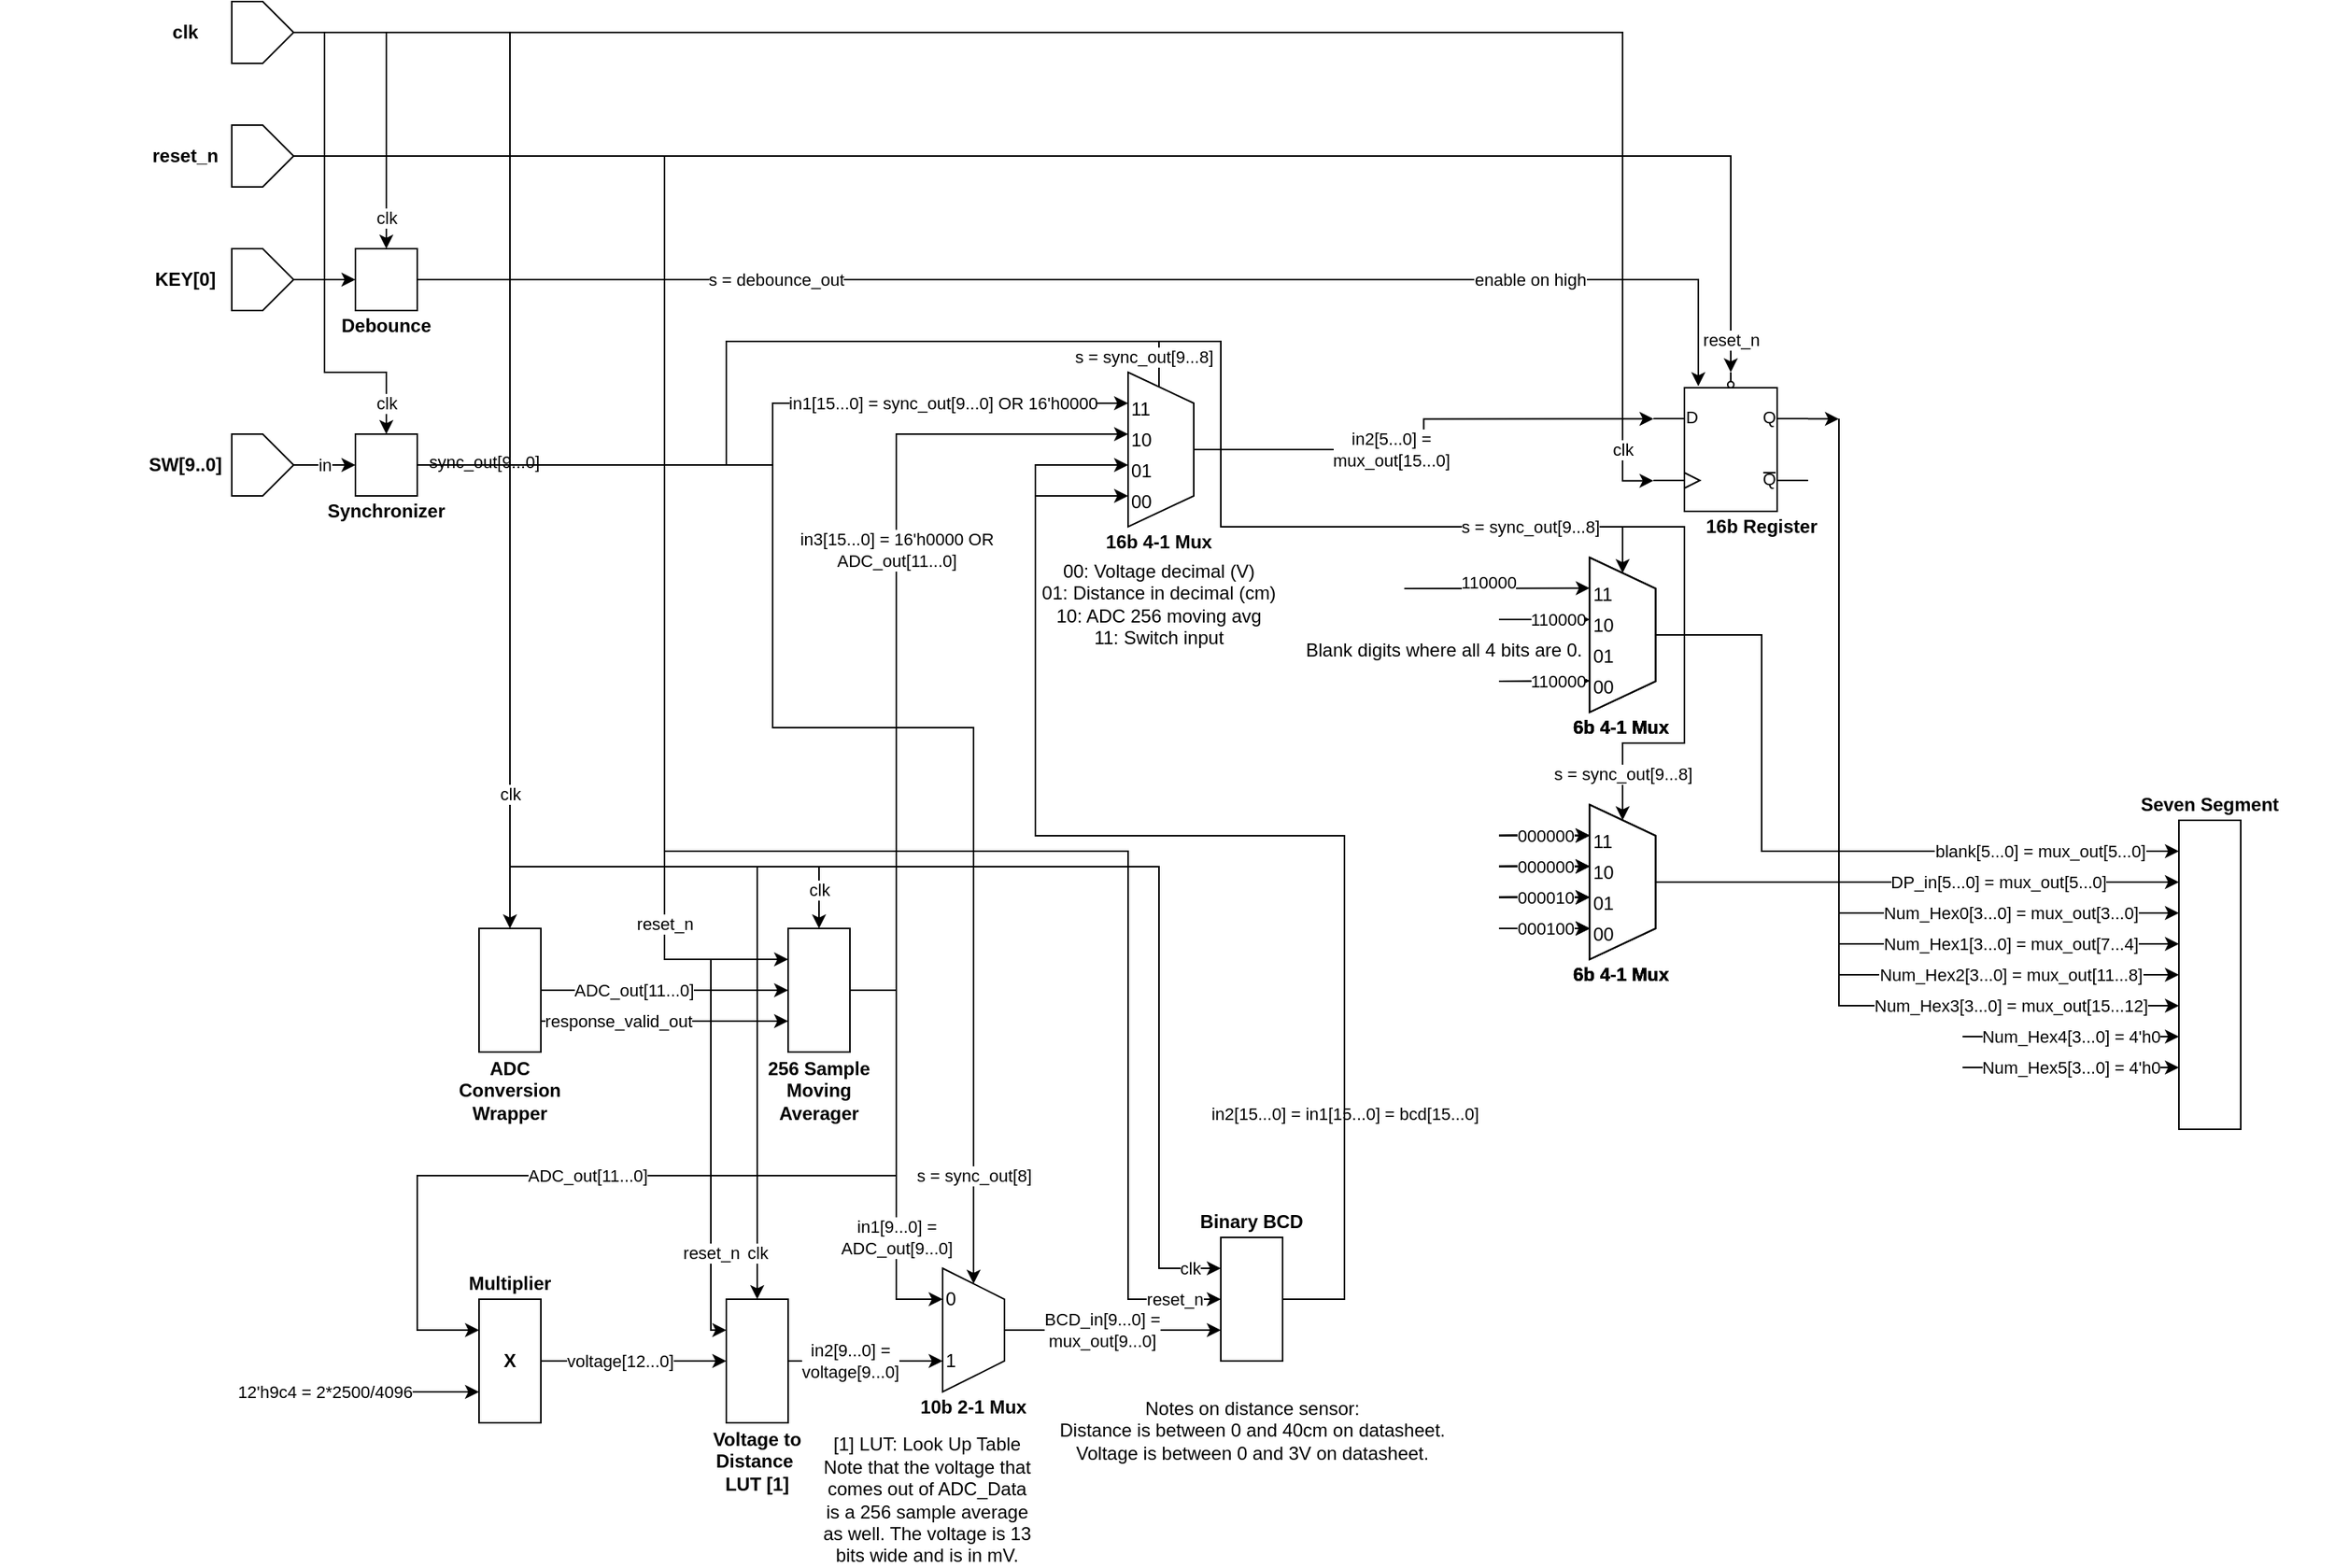 <mxfile compressed="false" version="13.10.3" type="github">
  <diagram id="uD6p33Z857GaYZzYAN43" name="Page-1">
    <mxGraphModel dx="1278" dy="575" grid="1" gridSize="10" guides="1" tooltips="1" connect="1" arrows="1" fold="1" page="0" pageScale="1" pageWidth="850" pageHeight="1100" math="0" shadow="0">
      <root>
        <mxCell id="0" />
        <mxCell id="1" parent="0" />
        <mxCell id="gU50jgJ4w8s5qQlBn3Q9-7" value="" style="group" parent="1" vertex="1" connectable="0">
          <mxGeometry x="170" y="320" width="110" height="40" as="geometry" />
        </mxCell>
        <mxCell id="gU50jgJ4w8s5qQlBn3Q9-5" value="" style="shape=offPageConnector;whiteSpace=wrap;html=1;rotation=-90;size=0.5;" parent="gU50jgJ4w8s5qQlBn3Q9-7" vertex="1">
          <mxGeometry x="150" width="40" height="40" as="geometry" />
        </mxCell>
        <mxCell id="gU50jgJ4w8s5qQlBn3Q9-10" value="" style="group" parent="1" vertex="1" connectable="0">
          <mxGeometry x="400" y="180" width="40" height="60" as="geometry" />
        </mxCell>
        <mxCell id="gU50jgJ4w8s5qQlBn3Q9-8" value="" style="rounded=0;whiteSpace=wrap;html=1;" parent="gU50jgJ4w8s5qQlBn3Q9-10" vertex="1">
          <mxGeometry y="20" width="40" height="40" as="geometry" />
        </mxCell>
        <mxCell id="gU50jgJ4w8s5qQlBn3Q9-11" value="" style="group" parent="1" vertex="1" connectable="0">
          <mxGeometry x="400" y="300" width="40" height="60" as="geometry" />
        </mxCell>
        <mxCell id="gU50jgJ4w8s5qQlBn3Q9-12" value="" style="rounded=0;whiteSpace=wrap;html=1;" parent="gU50jgJ4w8s5qQlBn3Q9-11" vertex="1">
          <mxGeometry y="20" width="40" height="40" as="geometry" />
        </mxCell>
        <mxCell id="gU50jgJ4w8s5qQlBn3Q9-17" value="" style="group" parent="1" vertex="1" connectable="0">
          <mxGeometry x="170" y="200" width="110" height="40" as="geometry" />
        </mxCell>
        <mxCell id="gU50jgJ4w8s5qQlBn3Q9-18" value="" style="shape=offPageConnector;whiteSpace=wrap;html=1;rotation=-90;size=0.5;" parent="gU50jgJ4w8s5qQlBn3Q9-17" vertex="1">
          <mxGeometry x="150" width="40" height="40" as="geometry" />
        </mxCell>
        <mxCell id="gU50jgJ4w8s5qQlBn3Q9-26" value="" style="group" parent="gU50jgJ4w8s5qQlBn3Q9-17" vertex="1" connectable="0">
          <mxGeometry y="-80" width="110" height="40" as="geometry" />
        </mxCell>
        <mxCell id="gU50jgJ4w8s5qQlBn3Q9-27" value="" style="shape=offPageConnector;whiteSpace=wrap;html=1;rotation=-90;size=0.5;" parent="gU50jgJ4w8s5qQlBn3Q9-26" vertex="1">
          <mxGeometry x="150" width="40" height="40" as="geometry" />
        </mxCell>
        <mxCell id="gU50jgJ4w8s5qQlBn3Q9-35" value="" style="group" parent="1" vertex="1" connectable="0">
          <mxGeometry x="170" y="40" width="110" height="40" as="geometry" />
        </mxCell>
        <mxCell id="gU50jgJ4w8s5qQlBn3Q9-36" value="" style="shape=offPageConnector;whiteSpace=wrap;html=1;rotation=-90;size=0.5;" parent="gU50jgJ4w8s5qQlBn3Q9-35" vertex="1">
          <mxGeometry x="150" width="40" height="40" as="geometry" />
        </mxCell>
        <mxCell id="gU50jgJ4w8s5qQlBn3Q9-44" style="edgeStyle=orthogonalEdgeStyle;rounded=0;orthogonalLoop=1;jettySize=auto;html=1;exitX=1;exitY=0.5;exitDx=0;exitDy=0;entryX=0;entryY=0.5;entryDx=0;entryDy=0;" parent="1" source="gU50jgJ4w8s5qQlBn3Q9-24" target="gU50jgJ4w8s5qQlBn3Q9-85" edge="1">
          <mxGeometry relative="1" as="geometry">
            <mxPoint x="740" y="360" as="targetPoint" />
            <Array as="points">
              <mxPoint x="1040" y="880" />
              <mxPoint x="1040" y="580" />
              <mxPoint x="840" y="580" />
              <mxPoint x="840" y="360" />
            </Array>
          </mxGeometry>
        </mxCell>
        <mxCell id="gU50jgJ4w8s5qQlBn3Q9-60" value="in2[15...0] = in1[15...0] = bcd[15...0]" style="edgeLabel;html=1;align=center;verticalAlign=middle;resizable=0;points=[];" parent="gU50jgJ4w8s5qQlBn3Q9-44" vertex="1" connectable="0">
          <mxGeometry x="-0.633" y="1" relative="1" as="geometry">
            <mxPoint x="0.94" y="-9.53" as="offset" />
          </mxGeometry>
        </mxCell>
        <mxCell id="gU50jgJ4w8s5qQlBn3Q9-38" value="in" style="edgeStyle=orthogonalEdgeStyle;rounded=0;orthogonalLoop=1;jettySize=auto;html=1;exitX=0.5;exitY=1;exitDx=0;exitDy=0;entryX=0;entryY=0.5;entryDx=0;entryDy=0;" parent="1" source="gU50jgJ4w8s5qQlBn3Q9-5" target="gU50jgJ4w8s5qQlBn3Q9-12" edge="1">
          <mxGeometry relative="1" as="geometry" />
        </mxCell>
        <mxCell id="gU50jgJ4w8s5qQlBn3Q9-39" style="edgeStyle=orthogonalEdgeStyle;rounded=0;orthogonalLoop=1;jettySize=auto;html=1;exitX=0.5;exitY=1;exitDx=0;exitDy=0;entryX=0;entryY=0.5;entryDx=0;entryDy=0;" parent="1" source="gU50jgJ4w8s5qQlBn3Q9-18" target="gU50jgJ4w8s5qQlBn3Q9-8" edge="1">
          <mxGeometry relative="1" as="geometry" />
        </mxCell>
        <mxCell id="gU50jgJ4w8s5qQlBn3Q9-41" style="edgeStyle=orthogonalEdgeStyle;rounded=0;orthogonalLoop=1;jettySize=auto;html=1;exitX=0.5;exitY=1;exitDx=0;exitDy=0;entryX=0;entryY=0.5;entryDx=0;entryDy=0;" parent="1" source="gU50jgJ4w8s5qQlBn3Q9-27" target="gU50jgJ4w8s5qQlBn3Q9-24" edge="1">
          <mxGeometry relative="1" as="geometry">
            <mxPoint x="430" y="460" as="targetPoint" />
            <Array as="points">
              <mxPoint x="600" y="140" />
              <mxPoint x="600" y="590" />
              <mxPoint x="900" y="590" />
              <mxPoint x="900" y="880" />
            </Array>
          </mxGeometry>
        </mxCell>
        <mxCell id="gU50jgJ4w8s5qQlBn3Q9-73" value="reset_n" style="edgeLabel;html=1;align=center;verticalAlign=middle;resizable=0;points=[];" parent="gU50jgJ4w8s5qQlBn3Q9-41" vertex="1" connectable="0">
          <mxGeometry x="0.85" y="2" relative="1" as="geometry">
            <mxPoint x="28" y="40" as="offset" />
          </mxGeometry>
        </mxCell>
        <mxCell id="gU50jgJ4w8s5qQlBn3Q9-42" style="edgeStyle=orthogonalEdgeStyle;rounded=0;orthogonalLoop=1;jettySize=auto;html=1;exitX=0.5;exitY=1;exitDx=0;exitDy=0;entryX=0;entryY=0.25;entryDx=0;entryDy=0;" parent="1" source="gU50jgJ4w8s5qQlBn3Q9-36" target="gU50jgJ4w8s5qQlBn3Q9-24" edge="1">
          <mxGeometry relative="1" as="geometry">
            <Array as="points">
              <mxPoint x="500" y="60" />
              <mxPoint x="500" y="600" />
              <mxPoint x="920" y="600" />
              <mxPoint x="920" y="860" />
            </Array>
          </mxGeometry>
        </mxCell>
        <mxCell id="gU50jgJ4w8s5qQlBn3Q9-74" value="clk" style="edgeLabel;html=1;align=center;verticalAlign=middle;resizable=0;points=[];" parent="gU50jgJ4w8s5qQlBn3Q9-42" vertex="1" connectable="0">
          <mxGeometry x="0.87" y="1" relative="1" as="geometry">
            <mxPoint x="19" y="51" as="offset" />
          </mxGeometry>
        </mxCell>
        <mxCell id="gU50jgJ4w8s5qQlBn3Q9-46" style="edgeStyle=orthogonalEdgeStyle;rounded=0;orthogonalLoop=1;jettySize=auto;html=1;exitX=1;exitY=0.5;exitDx=0;exitDy=0;entryX=0;entryY=0.5;entryDx=0;entryDy=0;" parent="1" source="gU50jgJ4w8s5qQlBn3Q9-12" target="gU50jgJ4w8s5qQlBn3Q9-87" edge="1">
          <mxGeometry relative="1" as="geometry">
            <mxPoint x="740" y="340" as="targetPoint" />
          </mxGeometry>
        </mxCell>
        <mxCell id="gU50jgJ4w8s5qQlBn3Q9-51" value="&lt;div&gt;in1[15...0] = sync_out[9...0] OR 16&#39;h0000&lt;br&gt;&lt;/div&gt;" style="edgeLabel;html=1;align=center;verticalAlign=middle;resizable=0;points=[];" parent="gU50jgJ4w8s5qQlBn3Q9-46" vertex="1" connectable="0">
          <mxGeometry x="0.408" relative="1" as="geometry">
            <mxPoint x="28.24" as="offset" />
          </mxGeometry>
        </mxCell>
        <mxCell id="gU50jgJ4w8s5qQlBn3Q9-48" style="edgeStyle=orthogonalEdgeStyle;rounded=0;orthogonalLoop=1;jettySize=auto;html=1;exitX=1;exitY=0.5;exitDx=0;exitDy=0;entryX=0;entryY=0.5;entryDx=0;entryDy=0;" parent="1" source="gU50jgJ4w8s5qQlBn3Q9-12" target="gU50jgJ4w8s5qQlBn3Q9-43" edge="1">
          <mxGeometry relative="1" as="geometry">
            <Array as="points">
              <mxPoint x="640" y="340" />
              <mxPoint x="640" y="260" />
              <mxPoint x="920" y="260" />
              <mxPoint x="920" y="290" />
            </Array>
          </mxGeometry>
        </mxCell>
        <mxCell id="gU50jgJ4w8s5qQlBn3Q9-50" value="s = sync_out[9...8]" style="edgeLabel;html=1;align=center;verticalAlign=middle;resizable=0;points=[];" parent="gU50jgJ4w8s5qQlBn3Q9-48" vertex="1" connectable="0">
          <mxGeometry x="0.193" relative="1" as="geometry">
            <mxPoint x="197" y="10" as="offset" />
          </mxGeometry>
        </mxCell>
        <mxCell id="gU50jgJ4w8s5qQlBn3Q9-54" value="sync_out[9...0]" style="edgeLabel;html=1;align=center;verticalAlign=middle;resizable=0;points=[];" parent="gU50jgJ4w8s5qQlBn3Q9-48" vertex="1" connectable="0">
          <mxGeometry x="-0.959" y="2" relative="1" as="geometry">
            <mxPoint x="31" as="offset" />
          </mxGeometry>
        </mxCell>
        <mxCell id="gU50jgJ4w8s5qQlBn3Q9-53" value="" style="group" parent="1" vertex="1" connectable="0">
          <mxGeometry x="880" y="300" width="120" height="100" as="geometry" />
        </mxCell>
        <mxCell id="gU50jgJ4w8s5qQlBn3Q9-43" value="" style="shape=trapezoid;perimeter=trapezoidPerimeter;whiteSpace=wrap;html=1;fixedSize=1;rotation=90;" parent="gU50jgJ4w8s5qQlBn3Q9-53" vertex="1">
          <mxGeometry x="-8.75" y="8.75" width="100" height="42.5" as="geometry" />
        </mxCell>
        <mxCell id="gU50jgJ4w8s5qQlBn3Q9-49" value="&lt;b&gt;16b 4-1 Mux&lt;/b&gt;" style="text;html=1;strokeColor=none;fillColor=none;align=center;verticalAlign=middle;whiteSpace=wrap;rounded=0;" parent="gU50jgJ4w8s5qQlBn3Q9-53" vertex="1">
          <mxGeometry y="80" width="80" height="20" as="geometry" />
        </mxCell>
        <mxCell id="gU50jgJ4w8s5qQlBn3Q9-84" value="01" style="text;whiteSpace=wrap;html=1;align=left;" parent="gU50jgJ4w8s5qQlBn3Q9-53" vertex="1">
          <mxGeometry x="20" y="30" width="40" height="20" as="geometry" />
        </mxCell>
        <mxCell id="gU50jgJ4w8s5qQlBn3Q9-85" value="00" style="text;whiteSpace=wrap;html=1;align=left;" parent="gU50jgJ4w8s5qQlBn3Q9-53" vertex="1">
          <mxGeometry x="20" y="50" width="40" height="20" as="geometry" />
        </mxCell>
        <mxCell id="gU50jgJ4w8s5qQlBn3Q9-86" value="10" style="text;whiteSpace=wrap;html=1;align=left;" parent="gU50jgJ4w8s5qQlBn3Q9-53" vertex="1">
          <mxGeometry x="20" y="10" width="40" height="20" as="geometry" />
        </mxCell>
        <mxCell id="gU50jgJ4w8s5qQlBn3Q9-87" value="11" style="text;whiteSpace=wrap;html=1;align=left;" parent="gU50jgJ4w8s5qQlBn3Q9-53" vertex="1">
          <mxGeometry x="20" y="-10" width="40" height="20" as="geometry" />
        </mxCell>
        <mxCell id="gU50jgJ4w8s5qQlBn3Q9-71" value="" style="group" parent="1" vertex="1" connectable="0">
          <mxGeometry x="1360" y="330" width="320" height="280" as="geometry" />
        </mxCell>
        <mxCell id="gU50jgJ4w8s5qQlBn3Q9-58" value="" style="group" parent="gU50jgJ4w8s5qQlBn3Q9-71" vertex="1" connectable="0">
          <mxGeometry x="190" y="220" width="100" height="220" as="geometry" />
        </mxCell>
        <mxCell id="gU50jgJ4w8s5qQlBn3Q9-55" value="" style="rounded=0;whiteSpace=wrap;html=1;" parent="gU50jgJ4w8s5qQlBn3Q9-58" vertex="1">
          <mxGeometry x="30" y="20" width="40" height="200" as="geometry" />
        </mxCell>
        <mxCell id="gU50jgJ4w8s5qQlBn3Q9-57" value="&lt;b&gt;Seven Segment&lt;/b&gt;" style="text;html=1;strokeColor=none;fillColor=none;align=center;verticalAlign=middle;whiteSpace=wrap;rounded=0;" parent="gU50jgJ4w8s5qQlBn3Q9-58" vertex="1">
          <mxGeometry width="100" height="20" as="geometry" />
        </mxCell>
        <mxCell id="gU50jgJ4w8s5qQlBn3Q9-69" value="&lt;div&gt;Num_Hex4[3...0] = 4&#39;h0&lt;br&gt;&lt;/div&gt;" style="endArrow=classic;html=1;" parent="gU50jgJ4w8s5qQlBn3Q9-58" edge="1">
          <mxGeometry width="50" height="50" relative="1" as="geometry">
            <mxPoint x="-110" y="160" as="sourcePoint" />
            <mxPoint x="30" y="160" as="targetPoint" />
            <mxPoint as="offset" />
          </mxGeometry>
        </mxCell>
        <mxCell id="gU50jgJ4w8s5qQlBn3Q9-61" value="DP_in[5...0] = mux_out[5...0]" style="endArrow=classic;html=1;exitX=0.5;exitY=0;exitDx=0;exitDy=0;" parent="gU50jgJ4w8s5qQlBn3Q9-71" source="qrD2C8hpQl2Eq77jqO-W-64" edge="1">
          <mxGeometry x="0.31" width="50" height="50" relative="1" as="geometry">
            <mxPoint x="-110" y="120" as="sourcePoint" />
            <mxPoint x="220" y="280" as="targetPoint" />
            <mxPoint as="offset" />
          </mxGeometry>
        </mxCell>
        <mxCell id="gU50jgJ4w8s5qQlBn3Q9-63" style="edgeStyle=orthogonalEdgeStyle;rounded=0;orthogonalLoop=1;jettySize=auto;html=1;entryX=0;entryY=0.3;entryDx=0;entryDy=0;entryPerimeter=0;" parent="gU50jgJ4w8s5qQlBn3Q9-71" target="gU50jgJ4w8s5qQlBn3Q9-55" edge="1">
          <mxGeometry relative="1" as="geometry">
            <mxPoint x="140" y="140" as="targetPoint" />
            <mxPoint y="-20" as="sourcePoint" />
            <Array as="points">
              <mxPoint />
              <mxPoint y="140" />
            </Array>
          </mxGeometry>
        </mxCell>
        <mxCell id="gU50jgJ4w8s5qQlBn3Q9-64" value="&lt;div&gt;Num_Hex0[3...0] = mux_out[3...0]&lt;/div&gt;" style="edgeLabel;html=1;align=center;verticalAlign=middle;resizable=0;points=[];" parent="gU50jgJ4w8s5qQlBn3Q9-63" vertex="1" connectable="0">
          <mxGeometry x="0.287" y="4" relative="1" as="geometry">
            <mxPoint x="82.88" y="4" as="offset" />
          </mxGeometry>
        </mxCell>
        <mxCell id="gU50jgJ4w8s5qQlBn3Q9-65" value="&lt;div&gt;Num_Hex1[3...0] = mux_out[7...4]&lt;/div&gt;" style="edgeStyle=orthogonalEdgeStyle;rounded=0;orthogonalLoop=1;jettySize=auto;html=1;entryX=0;entryY=0.4;entryDx=0;entryDy=0;entryPerimeter=0;" parent="gU50jgJ4w8s5qQlBn3Q9-71" target="gU50jgJ4w8s5qQlBn3Q9-55" edge="1">
          <mxGeometry x="0.607" relative="1" as="geometry">
            <mxPoint y="-20" as="sourcePoint" />
            <Array as="points">
              <mxPoint />
              <mxPoint y="160" />
            </Array>
            <mxPoint x="1" as="offset" />
          </mxGeometry>
        </mxCell>
        <mxCell id="gU50jgJ4w8s5qQlBn3Q9-66" value="&lt;div&gt;Num_Hex2[3...0] = mux_out[11...8]&lt;/div&gt;" style="edgeStyle=orthogonalEdgeStyle;rounded=0;orthogonalLoop=1;jettySize=auto;html=1;entryX=0;entryY=0.5;entryDx=0;entryDy=0;" parent="gU50jgJ4w8s5qQlBn3Q9-71" target="gU50jgJ4w8s5qQlBn3Q9-55" edge="1">
          <mxGeometry x="0.621" relative="1" as="geometry">
            <mxPoint y="-20" as="sourcePoint" />
            <Array as="points">
              <mxPoint />
              <mxPoint y="180" />
            </Array>
            <mxPoint x="1" as="offset" />
          </mxGeometry>
        </mxCell>
        <mxCell id="gU50jgJ4w8s5qQlBn3Q9-67" value="&lt;div&gt;Num_Hex3[3...0] = mux_out[15...12]&lt;/div&gt;" style="edgeStyle=orthogonalEdgeStyle;rounded=0;orthogonalLoop=1;jettySize=auto;html=1;entryX=0;entryY=0.6;entryDx=0;entryDy=0;entryPerimeter=0;" parent="gU50jgJ4w8s5qQlBn3Q9-71" target="gU50jgJ4w8s5qQlBn3Q9-55" edge="1">
          <mxGeometry x="0.633" relative="1" as="geometry">
            <mxPoint y="-20" as="sourcePoint" />
            <mxPoint x="160" y="200" as="targetPoint" />
            <Array as="points">
              <mxPoint />
              <mxPoint y="200" />
            </Array>
            <mxPoint x="1" as="offset" />
          </mxGeometry>
        </mxCell>
        <mxCell id="gU50jgJ4w8s5qQlBn3Q9-70" value="&lt;div&gt;Num_Hex5[3...0] = 4&#39;h0&lt;br&gt;&lt;/div&gt;" style="endArrow=classic;html=1;" parent="gU50jgJ4w8s5qQlBn3Q9-71" edge="1">
          <mxGeometry width="50" height="50" relative="1" as="geometry">
            <mxPoint x="80" y="400" as="sourcePoint" />
            <mxPoint x="220" y="400" as="targetPoint" />
            <mxPoint as="offset" />
          </mxGeometry>
        </mxCell>
        <mxCell id="qrD2C8hpQl2Eq77jqO-W-81" style="edgeStyle=orthogonalEdgeStyle;rounded=0;orthogonalLoop=1;jettySize=auto;html=1;exitX=0.5;exitY=0;exitDx=0;exitDy=0;" parent="gU50jgJ4w8s5qQlBn3Q9-71" source="qrD2C8hpQl2Eq77jqO-W-24" edge="1">
          <mxGeometry relative="1" as="geometry">
            <Array as="points">
              <mxPoint x="-50" y="120" />
              <mxPoint x="-50" y="260" />
            </Array>
            <mxPoint x="-40" y="130" as="sourcePoint" />
            <mxPoint x="220" y="260" as="targetPoint" />
          </mxGeometry>
        </mxCell>
        <mxCell id="qrD2C8hpQl2Eq77jqO-W-82" value="blank[5...0] = mux_out[5...0]" style="edgeLabel;html=1;align=center;verticalAlign=middle;resizable=0;points=[];" parent="qrD2C8hpQl2Eq77jqO-W-81" vertex="1" connectable="0">
          <mxGeometry x="0.712" y="-1" relative="1" as="geometry">
            <mxPoint x="-21.25" y="-1" as="offset" />
          </mxGeometry>
        </mxCell>
        <mxCell id="gU50jgJ4w8s5qQlBn3Q9-6" value="&lt;b&gt;SW[9..0]&lt;/b&gt;" style="text;html=1;strokeColor=none;fillColor=none;align=center;verticalAlign=middle;whiteSpace=wrap;rounded=0;" parent="1" vertex="1">
          <mxGeometry x="260" y="330" width="60" height="20" as="geometry" />
        </mxCell>
        <mxCell id="gU50jgJ4w8s5qQlBn3Q9-19" value="&lt;b&gt;KEY[0]&lt;/b&gt;" style="text;html=1;strokeColor=none;fillColor=none;align=center;verticalAlign=middle;whiteSpace=wrap;rounded=0;" parent="1" vertex="1">
          <mxGeometry x="260" y="210" width="60" height="20" as="geometry" />
        </mxCell>
        <mxCell id="gU50jgJ4w8s5qQlBn3Q9-28" value="&lt;b&gt;reset_n&lt;/b&gt;" style="text;html=1;strokeColor=none;fillColor=none;align=center;verticalAlign=middle;whiteSpace=wrap;rounded=0;" parent="1" vertex="1">
          <mxGeometry x="260" y="130" width="60" height="20" as="geometry" />
        </mxCell>
        <mxCell id="gU50jgJ4w8s5qQlBn3Q9-37" value="&lt;b&gt;clk&lt;/b&gt;" style="text;html=1;strokeColor=none;fillColor=none;align=center;verticalAlign=middle;whiteSpace=wrap;rounded=0;" parent="1" vertex="1">
          <mxGeometry x="260" y="50" width="60" height="20" as="geometry" />
        </mxCell>
        <mxCell id="rTnkBGbdCzmK3h1JIkej-1" style="edgeStyle=orthogonalEdgeStyle;rounded=0;orthogonalLoop=1;jettySize=auto;html=1;exitX=1;exitY=0.335;exitDx=0;exitDy=0;exitPerimeter=0;" parent="1" source="gU50jgJ4w8s5qQlBn3Q9-78" edge="1">
          <mxGeometry relative="1" as="geometry">
            <mxPoint x="1360" y="310" as="targetPoint" />
          </mxGeometry>
        </mxCell>
        <mxCell id="gU50jgJ4w8s5qQlBn3Q9-78" value="" style="verticalLabelPosition=bottom;shadow=0;dashed=0;align=center;html=1;verticalAlign=top;shape=mxgraph.electrical.logic_gates.d_type_flip-flop_with_clear;" parent="1" vertex="1">
          <mxGeometry x="1240" y="280" width="100" height="90" as="geometry" />
        </mxCell>
        <mxCell id="gU50jgJ4w8s5qQlBn3Q9-91" style="edgeStyle=orthogonalEdgeStyle;rounded=0;orthogonalLoop=1;jettySize=auto;html=1;exitX=0.5;exitY=0;exitDx=0;exitDy=0;entryX=0;entryY=0.335;entryDx=0;entryDy=0;entryPerimeter=0;" parent="1" source="gU50jgJ4w8s5qQlBn3Q9-43" target="gU50jgJ4w8s5qQlBn3Q9-78" edge="1">
          <mxGeometry relative="1" as="geometry">
            <mxPoint x="1080" y="330" as="targetPoint" />
          </mxGeometry>
        </mxCell>
        <mxCell id="gU50jgJ4w8s5qQlBn3Q9-96" value="&lt;div&gt;in2[5...0] =&lt;/div&gt;&lt;div&gt;mux_out[15...0]&lt;/div&gt;" style="edgeLabel;html=1;align=center;verticalAlign=middle;resizable=0;points=[];" parent="gU50jgJ4w8s5qQlBn3Q9-91" vertex="1" connectable="0">
          <mxGeometry x="-0.279" y="-2" relative="1" as="geometry">
            <mxPoint x="12.5" y="-2" as="offset" />
          </mxGeometry>
        </mxCell>
        <mxCell id="gU50jgJ4w8s5qQlBn3Q9-100" style="edgeStyle=orthogonalEdgeStyle;rounded=0;orthogonalLoop=1;jettySize=auto;html=1;exitX=1;exitY=0.5;exitDx=0;exitDy=0;entryX=0.29;entryY=0.1;entryDx=0;entryDy=0;entryPerimeter=0;" parent="1" source="gU50jgJ4w8s5qQlBn3Q9-8" target="gU50jgJ4w8s5qQlBn3Q9-78" edge="1">
          <mxGeometry relative="1" as="geometry">
            <mxPoint x="1100" y="280" as="targetPoint" />
            <Array as="points">
              <mxPoint x="1269" y="220" />
            </Array>
          </mxGeometry>
        </mxCell>
        <mxCell id="gU50jgJ4w8s5qQlBn3Q9-113" value="s = debounce_out" style="edgeLabel;html=1;align=center;verticalAlign=middle;resizable=0;points=[];" parent="gU50jgJ4w8s5qQlBn3Q9-100" vertex="1" connectable="0">
          <mxGeometry x="-0.863" relative="1" as="geometry">
            <mxPoint x="170.59" as="offset" />
          </mxGeometry>
        </mxCell>
        <mxCell id="rTnkBGbdCzmK3h1JIkej-2" value="enable on high" style="edgeLabel;html=1;align=center;verticalAlign=middle;resizable=0;points=[];" parent="gU50jgJ4w8s5qQlBn3Q9-100" vertex="1" connectable="0">
          <mxGeometry x="0.754" y="4" relative="1" as="geometry">
            <mxPoint x="-68" y="4" as="offset" />
          </mxGeometry>
        </mxCell>
        <mxCell id="gU50jgJ4w8s5qQlBn3Q9-101" style="edgeStyle=orthogonalEdgeStyle;rounded=0;orthogonalLoop=1;jettySize=auto;html=1;exitX=0.5;exitY=1;exitDx=0;exitDy=0;entryX=0;entryY=0.78;entryDx=0;entryDy=0;entryPerimeter=0;" parent="1" source="gU50jgJ4w8s5qQlBn3Q9-36" target="gU50jgJ4w8s5qQlBn3Q9-78" edge="1">
          <mxGeometry relative="1" as="geometry">
            <Array as="points">
              <mxPoint x="1220" y="60" />
              <mxPoint x="1220" y="350" />
            </Array>
          </mxGeometry>
        </mxCell>
        <mxCell id="gU50jgJ4w8s5qQlBn3Q9-104" value="clk" style="edgeLabel;html=1;align=center;verticalAlign=middle;resizable=0;points=[];" parent="gU50jgJ4w8s5qQlBn3Q9-101" vertex="1" connectable="0">
          <mxGeometry x="0.854" y="3" relative="1" as="geometry">
            <mxPoint x="-3" y="45" as="offset" />
          </mxGeometry>
        </mxCell>
        <mxCell id="gU50jgJ4w8s5qQlBn3Q9-102" style="edgeStyle=orthogonalEdgeStyle;rounded=0;orthogonalLoop=1;jettySize=auto;html=1;exitX=0.5;exitY=1;exitDx=0;exitDy=0;entryX=0.5;entryY=0;entryDx=0;entryDy=0;entryPerimeter=0;" parent="1" source="gU50jgJ4w8s5qQlBn3Q9-27" target="gU50jgJ4w8s5qQlBn3Q9-78" edge="1">
          <mxGeometry relative="1" as="geometry" />
        </mxCell>
        <mxCell id="gU50jgJ4w8s5qQlBn3Q9-103" value="reset_n" style="edgeLabel;html=1;align=center;verticalAlign=middle;resizable=0;points=[];" parent="gU50jgJ4w8s5qQlBn3Q9-102" vertex="1" connectable="0">
          <mxGeometry x="0.961" y="5" relative="1" as="geometry">
            <mxPoint x="-5" as="offset" />
          </mxGeometry>
        </mxCell>
        <mxCell id="gU50jgJ4w8s5qQlBn3Q9-107" value="&lt;b&gt;16b Register&lt;br&gt;&lt;/b&gt;" style="text;html=1;strokeColor=none;fillColor=none;align=center;verticalAlign=middle;whiteSpace=wrap;rounded=0;" parent="1" vertex="1">
          <mxGeometry x="1270" y="370" width="80" height="20" as="geometry" />
        </mxCell>
        <mxCell id="gU50jgJ4w8s5qQlBn3Q9-13" value="&lt;b&gt;Synchronizer&lt;/b&gt;" style="text;html=1;strokeColor=none;fillColor=none;align=center;verticalAlign=middle;whiteSpace=wrap;rounded=0;" parent="1" vertex="1">
          <mxGeometry x="400" y="360" width="40" height="20" as="geometry" />
        </mxCell>
        <mxCell id="gU50jgJ4w8s5qQlBn3Q9-9" value="&lt;b&gt;Debounce&lt;/b&gt;" style="text;html=1;strokeColor=none;fillColor=none;align=center;verticalAlign=middle;whiteSpace=wrap;rounded=0;" parent="1" vertex="1">
          <mxGeometry x="400" y="240" width="40" height="20" as="geometry" />
        </mxCell>
        <mxCell id="gU50jgJ4w8s5qQlBn3Q9-109" style="edgeStyle=orthogonalEdgeStyle;rounded=0;orthogonalLoop=1;jettySize=auto;html=1;exitX=0.5;exitY=1;exitDx=0;exitDy=0;entryX=0.5;entryY=0;entryDx=0;entryDy=0;" parent="1" source="gU50jgJ4w8s5qQlBn3Q9-36" target="gU50jgJ4w8s5qQlBn3Q9-8" edge="1">
          <mxGeometry relative="1" as="geometry" />
        </mxCell>
        <mxCell id="gU50jgJ4w8s5qQlBn3Q9-112" value="clk" style="edgeLabel;html=1;align=center;verticalAlign=middle;resizable=0;points=[];" parent="gU50jgJ4w8s5qQlBn3Q9-109" vertex="1" connectable="0">
          <mxGeometry x="0.741" relative="1" as="geometry">
            <mxPoint x="-0.01" y="6.24" as="offset" />
          </mxGeometry>
        </mxCell>
        <mxCell id="gU50jgJ4w8s5qQlBn3Q9-110" style="edgeStyle=orthogonalEdgeStyle;rounded=0;orthogonalLoop=1;jettySize=auto;html=1;exitX=0.5;exitY=1;exitDx=0;exitDy=0;entryX=0.5;entryY=0;entryDx=0;entryDy=0;" parent="1" source="gU50jgJ4w8s5qQlBn3Q9-36" target="gU50jgJ4w8s5qQlBn3Q9-12" edge="1">
          <mxGeometry relative="1" as="geometry">
            <Array as="points">
              <mxPoint x="380" y="60" />
              <mxPoint x="380" y="280" />
              <mxPoint x="420" y="280" />
            </Array>
          </mxGeometry>
        </mxCell>
        <mxCell id="gU50jgJ4w8s5qQlBn3Q9-111" value="clk" style="edgeLabel;html=1;align=center;verticalAlign=middle;resizable=0;points=[];" parent="gU50jgJ4w8s5qQlBn3Q9-110" vertex="1" connectable="0">
          <mxGeometry x="0.816" y="-1" relative="1" as="geometry">
            <mxPoint x="0.97" y="9.69" as="offset" />
          </mxGeometry>
        </mxCell>
        <mxCell id="n296q5T5DC8cIZGj2IhT-1" value="Notes on distance sensor:&lt;br&gt;Distance is between 0 and 40cm on datasheet.&lt;br&gt;&lt;div&gt;Voltage is between 0 and 3V on datasheet.&lt;/div&gt;" style="text;html=1;align=center;verticalAlign=middle;resizable=0;points=[];autosize=1;" parent="1" vertex="1">
          <mxGeometry x="850" y="940" width="260" height="50" as="geometry" />
        </mxCell>
        <mxCell id="n296q5T5DC8cIZGj2IhT-5" value="" style="group" parent="1" vertex="1" connectable="0">
          <mxGeometry x="940" y="820" width="80" height="100" as="geometry" />
        </mxCell>
        <mxCell id="gU50jgJ4w8s5qQlBn3Q9-24" value="" style="rounded=0;whiteSpace=wrap;html=1;" parent="n296q5T5DC8cIZGj2IhT-5" vertex="1">
          <mxGeometry x="20" y="20" width="40" height="80" as="geometry" />
        </mxCell>
        <mxCell id="gU50jgJ4w8s5qQlBn3Q9-25" value="&lt;b&gt;Binary BCD&lt;/b&gt;" style="text;html=1;strokeColor=none;fillColor=none;align=center;verticalAlign=middle;whiteSpace=wrap;rounded=0;" parent="n296q5T5DC8cIZGj2IhT-5" vertex="1">
          <mxGeometry width="80" height="20" as="geometry" />
        </mxCell>
        <mxCell id="n296q5T5DC8cIZGj2IhT-10" value="" style="group" parent="1" vertex="1" connectable="0">
          <mxGeometry x="460" y="840" width="80" height="120" as="geometry" />
        </mxCell>
        <mxCell id="n296q5T5DC8cIZGj2IhT-11" value="&lt;b&gt;X&lt;/b&gt;" style="rounded=0;whiteSpace=wrap;html=1;" parent="n296q5T5DC8cIZGj2IhT-10" vertex="1">
          <mxGeometry x="20" y="40" width="40" height="80" as="geometry" />
        </mxCell>
        <mxCell id="n296q5T5DC8cIZGj2IhT-12" value="Multiplier" style="text;html=1;strokeColor=none;fillColor=none;align=center;verticalAlign=middle;whiteSpace=wrap;rounded=0;fontStyle=1" parent="n296q5T5DC8cIZGj2IhT-10" vertex="1">
          <mxGeometry y="20" width="80" height="20" as="geometry" />
        </mxCell>
        <mxCell id="n296q5T5DC8cIZGj2IhT-16" value="&lt;div&gt;[1] LUT: Look Up Table&lt;/div&gt;&lt;div&gt;Note that the voltage that comes out of ADC_Data is a 256 sample average as well. The voltage is 13 bits wide and is in mV. &lt;br&gt;&lt;/div&gt;" style="text;html=1;strokeColor=none;fillColor=none;align=center;verticalAlign=middle;whiteSpace=wrap;rounded=0;" parent="1" vertex="1">
          <mxGeometry x="700" y="1000" width="140" height="20" as="geometry" />
        </mxCell>
        <mxCell id="n296q5T5DC8cIZGj2IhT-19" style="edgeStyle=orthogonalEdgeStyle;rounded=0;orthogonalLoop=1;jettySize=auto;html=1;exitX=0.5;exitY=1;exitDx=0;exitDy=0;entryX=0.5;entryY=0;entryDx=0;entryDy=0;" parent="1" source="gU50jgJ4w8s5qQlBn3Q9-36" target="n296q5T5DC8cIZGj2IhT-2" edge="1">
          <mxGeometry relative="1" as="geometry">
            <mxPoint x="440" y="490" as="sourcePoint" />
            <mxPoint x="500" y="630" as="targetPoint" />
          </mxGeometry>
        </mxCell>
        <mxCell id="n296q5T5DC8cIZGj2IhT-20" value="clk" style="edgeLabel;html=1;align=center;verticalAlign=middle;resizable=0;points=[];" parent="n296q5T5DC8cIZGj2IhT-19" vertex="1" connectable="0">
          <mxGeometry x="0.741" relative="1" as="geometry">
            <mxPoint x="-0.01" y="6.24" as="offset" />
          </mxGeometry>
        </mxCell>
        <mxCell id="n296q5T5DC8cIZGj2IhT-21" style="edgeStyle=orthogonalEdgeStyle;rounded=0;orthogonalLoop=1;jettySize=auto;html=1;entryX=0.5;entryY=0;entryDx=0;entryDy=0;" parent="1" target="n296q5T5DC8cIZGj2IhT-8" edge="1">
          <mxGeometry relative="1" as="geometry">
            <mxPoint x="500" y="600" as="sourcePoint" />
            <mxPoint x="670" y="700" as="targetPoint" />
            <Array as="points">
              <mxPoint x="700" y="600" />
            </Array>
          </mxGeometry>
        </mxCell>
        <mxCell id="n296q5T5DC8cIZGj2IhT-22" value="clk" style="edgeLabel;html=1;align=center;verticalAlign=middle;resizable=0;points=[];" parent="n296q5T5DC8cIZGj2IhT-21" vertex="1" connectable="0">
          <mxGeometry x="0.741" relative="1" as="geometry">
            <mxPoint x="-0.01" y="6.24" as="offset" />
          </mxGeometry>
        </mxCell>
        <mxCell id="n296q5T5DC8cIZGj2IhT-23" value="" style="group" parent="1" vertex="1" connectable="0">
          <mxGeometry x="660" y="600" width="80" height="170" as="geometry" />
        </mxCell>
        <mxCell id="n296q5T5DC8cIZGj2IhT-7" value="" style="group" parent="n296q5T5DC8cIZGj2IhT-23" vertex="1" connectable="0">
          <mxGeometry width="80" height="120" as="geometry" />
        </mxCell>
        <mxCell id="n296q5T5DC8cIZGj2IhT-8" value="" style="rounded=0;whiteSpace=wrap;html=1;" parent="n296q5T5DC8cIZGj2IhT-7" vertex="1">
          <mxGeometry x="20" y="40" width="40" height="80" as="geometry" />
        </mxCell>
        <mxCell id="n296q5T5DC8cIZGj2IhT-9" value="256 Sample Moving Averager" style="text;html=1;strokeColor=none;fillColor=none;align=center;verticalAlign=middle;whiteSpace=wrap;rounded=0;fontStyle=1" parent="n296q5T5DC8cIZGj2IhT-23" vertex="1">
          <mxGeometry y="120" width="80" height="50" as="geometry" />
        </mxCell>
        <mxCell id="n296q5T5DC8cIZGj2IhT-24" style="edgeStyle=orthogonalEdgeStyle;rounded=0;orthogonalLoop=1;jettySize=auto;html=1;entryX=0;entryY=0.25;entryDx=0;entryDy=0;exitX=0.5;exitY=1;exitDx=0;exitDy=0;" parent="1" source="gU50jgJ4w8s5qQlBn3Q9-27" target="n296q5T5DC8cIZGj2IhT-8" edge="1">
          <mxGeometry relative="1" as="geometry">
            <mxPoint x="640" y="580" as="sourcePoint" />
            <mxPoint x="840" y="620" as="targetPoint" />
            <Array as="points">
              <mxPoint x="600" y="140" />
              <mxPoint x="600" y="660" />
            </Array>
          </mxGeometry>
        </mxCell>
        <mxCell id="n296q5T5DC8cIZGj2IhT-25" value="reset_n" style="edgeLabel;html=1;align=center;verticalAlign=middle;resizable=0;points=[];" parent="n296q5T5DC8cIZGj2IhT-24" vertex="1" connectable="0">
          <mxGeometry x="0.741" relative="1" as="geometry">
            <mxPoint x="-0.01" y="6.24" as="offset" />
          </mxGeometry>
        </mxCell>
        <mxCell id="n296q5T5DC8cIZGj2IhT-26" style="edgeStyle=orthogonalEdgeStyle;rounded=0;orthogonalLoop=1;jettySize=auto;html=1;entryX=0;entryY=0.5;entryDx=0;entryDy=0;exitX=1;exitY=0.5;exitDx=0;exitDy=0;" parent="1" source="n296q5T5DC8cIZGj2IhT-2" target="n296q5T5DC8cIZGj2IhT-8" edge="1">
          <mxGeometry relative="1" as="geometry">
            <mxPoint x="770" y="680" as="sourcePoint" />
            <mxPoint x="970" y="720" as="targetPoint" />
            <Array as="points">
              <mxPoint x="580" y="680" />
              <mxPoint x="580" y="680" />
            </Array>
          </mxGeometry>
        </mxCell>
        <mxCell id="n296q5T5DC8cIZGj2IhT-28" value="ADC_out[11...0]" style="edgeLabel;html=1;align=center;verticalAlign=middle;resizable=0;points=[];" parent="n296q5T5DC8cIZGj2IhT-26" vertex="1" connectable="0">
          <mxGeometry x="-0.561" y="-2" relative="1" as="geometry">
            <mxPoint x="25" y="-2" as="offset" />
          </mxGeometry>
        </mxCell>
        <mxCell id="n296q5T5DC8cIZGj2IhT-29" value="response_valid_out" style="edgeStyle=orthogonalEdgeStyle;rounded=0;orthogonalLoop=1;jettySize=auto;html=1;exitX=1;exitY=0.75;exitDx=0;exitDy=0;entryX=0;entryY=0.75;entryDx=0;entryDy=0;" parent="1" source="n296q5T5DC8cIZGj2IhT-2" target="n296q5T5DC8cIZGj2IhT-8" edge="1">
          <mxGeometry x="-0.375" relative="1" as="geometry">
            <mxPoint x="520" y="700" as="sourcePoint" />
            <mxPoint x="640" y="710" as="targetPoint" />
            <Array as="points" />
            <mxPoint as="offset" />
          </mxGeometry>
        </mxCell>
        <mxCell id="n296q5T5DC8cIZGj2IhT-31" value="&lt;div&gt;in1[9...0] = &lt;br&gt;&lt;/div&gt;&lt;div&gt;ADC_out[9...0]&lt;/div&gt;" style="edgeStyle=orthogonalEdgeStyle;rounded=0;orthogonalLoop=1;jettySize=auto;html=1;entryX=0;entryY=0.5;entryDx=0;entryDy=0;exitX=1;exitY=0.5;exitDx=0;exitDy=0;" parent="1" source="n296q5T5DC8cIZGj2IhT-8" target="n296q5T5DC8cIZGj2IhT-89" edge="1">
          <mxGeometry x="0.462" relative="1" as="geometry">
            <mxPoint x="780" y="690" as="sourcePoint" />
            <mxPoint x="880" y="680" as="targetPoint" />
            <Array as="points" />
            <mxPoint as="offset" />
          </mxGeometry>
        </mxCell>
        <mxCell id="n296q5T5DC8cIZGj2IhT-33" value="ADC_out[11...0]" style="edgeStyle=orthogonalEdgeStyle;rounded=0;orthogonalLoop=1;jettySize=auto;html=1;entryX=0;entryY=0.25;entryDx=0;entryDy=0;exitX=1;exitY=0.5;exitDx=0;exitDy=0;" parent="1" source="n296q5T5DC8cIZGj2IhT-8" target="n296q5T5DC8cIZGj2IhT-11" edge="1">
          <mxGeometry x="0.167" relative="1" as="geometry">
            <mxPoint x="730" y="690" as="sourcePoint" />
            <mxPoint x="890" y="690" as="targetPoint" />
            <Array as="points">
              <mxPoint x="750" y="680" />
              <mxPoint x="750" y="800" />
              <mxPoint x="440" y="800" />
              <mxPoint x="440" y="900" />
            </Array>
            <mxPoint as="offset" />
          </mxGeometry>
        </mxCell>
        <mxCell id="n296q5T5DC8cIZGj2IhT-34" value="12&#39;h9c4 = 2*2500/4096" style="edgeStyle=orthogonalEdgeStyle;rounded=0;orthogonalLoop=1;jettySize=auto;html=1;entryX=0;entryY=0.75;entryDx=0;entryDy=0;" parent="1" target="n296q5T5DC8cIZGj2IhT-11" edge="1">
          <mxGeometry x="0.539" y="70" relative="1" as="geometry">
            <mxPoint x="350" y="940" as="sourcePoint" />
            <mxPoint x="490" y="910" as="targetPoint" />
            <Array as="points">
              <mxPoint x="370" y="940" />
              <mxPoint x="370" y="940" />
            </Array>
            <mxPoint x="-70" y="70" as="offset" />
          </mxGeometry>
        </mxCell>
        <mxCell id="n296q5T5DC8cIZGj2IhT-35" style="edgeStyle=orthogonalEdgeStyle;rounded=0;orthogonalLoop=1;jettySize=auto;html=1;entryX=0;entryY=0.25;entryDx=0;entryDy=0;exitX=0.5;exitY=1;exitDx=0;exitDy=0;" parent="1" target="n296q5T5DC8cIZGj2IhT-14" edge="1">
          <mxGeometry relative="1" as="geometry">
            <mxPoint x="600" y="660" as="sourcePoint" />
            <mxPoint x="920" y="1180" as="targetPoint" />
            <Array as="points">
              <mxPoint x="630" y="660" />
              <mxPoint x="630" y="900" />
            </Array>
          </mxGeometry>
        </mxCell>
        <mxCell id="n296q5T5DC8cIZGj2IhT-36" value="reset_n" style="edgeLabel;html=1;align=center;verticalAlign=middle;resizable=0;points=[];" parent="n296q5T5DC8cIZGj2IhT-35" vertex="1" connectable="0">
          <mxGeometry x="0.741" relative="1" as="geometry">
            <mxPoint y="-24" as="offset" />
          </mxGeometry>
        </mxCell>
        <mxCell id="n296q5T5DC8cIZGj2IhT-37" value="" style="group" parent="1" vertex="1" connectable="0">
          <mxGeometry x="620" y="840" width="80" height="170" as="geometry" />
        </mxCell>
        <mxCell id="n296q5T5DC8cIZGj2IhT-13" value="" style="group" parent="n296q5T5DC8cIZGj2IhT-37" vertex="1" connectable="0">
          <mxGeometry width="80" height="120" as="geometry" />
        </mxCell>
        <mxCell id="n296q5T5DC8cIZGj2IhT-14" value="" style="rounded=0;whiteSpace=wrap;html=1;" parent="n296q5T5DC8cIZGj2IhT-13" vertex="1">
          <mxGeometry x="20" y="40" width="40" height="80" as="geometry" />
        </mxCell>
        <mxCell id="n296q5T5DC8cIZGj2IhT-15" value="Voltage to Distance&amp;nbsp; LUT [1]" style="text;html=1;strokeColor=none;fillColor=none;align=center;verticalAlign=middle;whiteSpace=wrap;rounded=0;fontStyle=1" parent="n296q5T5DC8cIZGj2IhT-37" vertex="1">
          <mxGeometry y="120" width="80" height="50" as="geometry" />
        </mxCell>
        <mxCell id="n296q5T5DC8cIZGj2IhT-38" value="" style="group" parent="1" vertex="1" connectable="0">
          <mxGeometry x="460" y="600" width="80" height="170" as="geometry" />
        </mxCell>
        <mxCell id="n296q5T5DC8cIZGj2IhT-4" value="" style="group" parent="n296q5T5DC8cIZGj2IhT-38" vertex="1" connectable="0">
          <mxGeometry width="80" height="120" as="geometry" />
        </mxCell>
        <mxCell id="n296q5T5DC8cIZGj2IhT-2" value="" style="rounded=0;whiteSpace=wrap;html=1;" parent="n296q5T5DC8cIZGj2IhT-4" vertex="1">
          <mxGeometry x="20" y="40" width="40" height="80" as="geometry" />
        </mxCell>
        <mxCell id="n296q5T5DC8cIZGj2IhT-3" value="ADC Conversion Wrapper" style="text;html=1;strokeColor=none;fillColor=none;align=center;verticalAlign=middle;whiteSpace=wrap;rounded=0;fontStyle=1" parent="n296q5T5DC8cIZGj2IhT-38" vertex="1">
          <mxGeometry y="120" width="80" height="50" as="geometry" />
        </mxCell>
        <mxCell id="n296q5T5DC8cIZGj2IhT-39" style="edgeStyle=orthogonalEdgeStyle;rounded=0;orthogonalLoop=1;jettySize=auto;html=1;entryX=0.5;entryY=0;entryDx=0;entryDy=0;" parent="1" target="n296q5T5DC8cIZGj2IhT-14" edge="1">
          <mxGeometry relative="1" as="geometry">
            <mxPoint x="660" y="600" as="sourcePoint" />
            <mxPoint x="710" y="650" as="targetPoint" />
            <Array as="points">
              <mxPoint x="660" y="610" />
              <mxPoint x="660" y="610" />
            </Array>
          </mxGeometry>
        </mxCell>
        <mxCell id="n296q5T5DC8cIZGj2IhT-40" value="clk" style="edgeLabel;html=1;align=center;verticalAlign=middle;resizable=0;points=[];" parent="n296q5T5DC8cIZGj2IhT-39" vertex="1" connectable="0">
          <mxGeometry x="0.741" relative="1" as="geometry">
            <mxPoint x="-0.01" y="6.24" as="offset" />
          </mxGeometry>
        </mxCell>
        <mxCell id="n296q5T5DC8cIZGj2IhT-41" style="edgeStyle=orthogonalEdgeStyle;rounded=0;orthogonalLoop=1;jettySize=auto;html=1;entryX=0;entryY=0.5;entryDx=0;entryDy=0;exitX=1;exitY=0.5;exitDx=0;exitDy=0;" parent="1" source="n296q5T5DC8cIZGj2IhT-11" target="n296q5T5DC8cIZGj2IhT-14" edge="1">
          <mxGeometry relative="1" as="geometry">
            <mxPoint x="520" y="975" as="sourcePoint" />
            <mxPoint x="620" y="975" as="targetPoint" />
            <Array as="points">
              <mxPoint x="570" y="920" />
              <mxPoint x="570" y="920" />
            </Array>
          </mxGeometry>
        </mxCell>
        <mxCell id="n296q5T5DC8cIZGj2IhT-42" value="voltage[12...0]" style="edgeLabel;html=1;align=center;verticalAlign=middle;resizable=0;points=[];" parent="n296q5T5DC8cIZGj2IhT-41" vertex="1" connectable="0">
          <mxGeometry x="0.741" relative="1" as="geometry">
            <mxPoint x="-54" as="offset" />
          </mxGeometry>
        </mxCell>
        <mxCell id="n296q5T5DC8cIZGj2IhT-43" style="edgeStyle=orthogonalEdgeStyle;rounded=0;orthogonalLoop=1;jettySize=auto;html=1;exitX=1;exitY=0.5;exitDx=0;exitDy=0;entryX=0;entryY=0.5;entryDx=0;entryDy=0;" parent="1" source="n296q5T5DC8cIZGj2IhT-14" target="n296q5T5DC8cIZGj2IhT-90" edge="1">
          <mxGeometry relative="1" as="geometry">
            <mxPoint x="740" y="910" as="sourcePoint" />
            <mxPoint x="840" y="920" as="targetPoint" />
            <Array as="points" />
          </mxGeometry>
        </mxCell>
        <mxCell id="n296q5T5DC8cIZGj2IhT-44" value="in2[9...0] = &lt;br&gt;voltage[9...0]" style="edgeLabel;html=1;align=center;verticalAlign=middle;resizable=0;points=[];" parent="n296q5T5DC8cIZGj2IhT-43" vertex="1" connectable="0">
          <mxGeometry x="0.741" relative="1" as="geometry">
            <mxPoint x="-46.86" as="offset" />
          </mxGeometry>
        </mxCell>
        <mxCell id="n296q5T5DC8cIZGj2IhT-86" value="" style="group" parent="1" vertex="1" connectable="0">
          <mxGeometry x="760" y="860" width="80" height="100" as="geometry" />
        </mxCell>
        <mxCell id="n296q5T5DC8cIZGj2IhT-87" value="" style="shape=trapezoid;perimeter=trapezoidPerimeter;whiteSpace=wrap;html=1;fixedSize=1;rotation=90;" parent="n296q5T5DC8cIZGj2IhT-86" vertex="1">
          <mxGeometry y="20" width="80" height="40" as="geometry" />
        </mxCell>
        <mxCell id="n296q5T5DC8cIZGj2IhT-88" value="&lt;b&gt;10b 2-1 Mux&lt;/b&gt;" style="text;html=1;strokeColor=none;fillColor=none;align=center;verticalAlign=middle;whiteSpace=wrap;rounded=0;" parent="n296q5T5DC8cIZGj2IhT-86" vertex="1">
          <mxGeometry y="80" width="80" height="20" as="geometry" />
        </mxCell>
        <mxCell id="n296q5T5DC8cIZGj2IhT-89" value="0" style="text;html=1;strokeColor=none;fillColor=none;align=left;verticalAlign=middle;whiteSpace=wrap;rounded=0;" parent="n296q5T5DC8cIZGj2IhT-86" vertex="1">
          <mxGeometry x="20" y="10" width="40" height="20" as="geometry" />
        </mxCell>
        <mxCell id="n296q5T5DC8cIZGj2IhT-90" value="1" style="text;html=1;strokeColor=none;fillColor=none;align=left;verticalAlign=middle;whiteSpace=wrap;rounded=0;" parent="n296q5T5DC8cIZGj2IhT-86" vertex="1">
          <mxGeometry x="20" y="50" width="40" height="20" as="geometry" />
        </mxCell>
        <mxCell id="n296q5T5DC8cIZGj2IhT-91" style="edgeStyle=orthogonalEdgeStyle;rounded=0;orthogonalLoop=1;jettySize=auto;html=1;entryX=0;entryY=0.75;entryDx=0;entryDy=0;exitX=0.5;exitY=0;exitDx=0;exitDy=0;" parent="1" source="n296q5T5DC8cIZGj2IhT-87" target="gU50jgJ4w8s5qQlBn3Q9-24" edge="1">
          <mxGeometry relative="1" as="geometry">
            <mxPoint x="960" y="910" as="targetPoint" />
            <mxPoint x="890" y="910" as="sourcePoint" />
          </mxGeometry>
        </mxCell>
        <mxCell id="n296q5T5DC8cIZGj2IhT-92" value="&lt;div&gt;BCD_in[9...0] = &lt;br&gt;&lt;/div&gt;&lt;div&gt;mux_out[9...0]&lt;/div&gt;" style="edgeLabel;html=1;align=center;verticalAlign=middle;resizable=0;points=[];" parent="n296q5T5DC8cIZGj2IhT-91" vertex="1" connectable="0">
          <mxGeometry x="0.256" relative="1" as="geometry">
            <mxPoint x="-25.0" as="offset" />
          </mxGeometry>
        </mxCell>
        <mxCell id="n296q5T5DC8cIZGj2IhT-93" style="edgeStyle=orthogonalEdgeStyle;rounded=0;orthogonalLoop=1;jettySize=auto;html=1;exitX=1;exitY=0.5;exitDx=0;exitDy=0;entryX=0;entryY=0.5;entryDx=0;entryDy=0;" parent="1" source="gU50jgJ4w8s5qQlBn3Q9-24" target="gU50jgJ4w8s5qQlBn3Q9-84" edge="1">
          <mxGeometry relative="1" as="geometry">
            <mxPoint x="910" y="370" as="targetPoint" />
            <Array as="points">
              <mxPoint x="1040" y="880" />
              <mxPoint x="1040" y="580" />
              <mxPoint x="840" y="580" />
              <mxPoint x="840" y="340" />
            </Array>
            <mxPoint x="1010" y="890" as="sourcePoint" />
          </mxGeometry>
        </mxCell>
        <mxCell id="n296q5T5DC8cIZGj2IhT-95" value="&lt;div&gt;in3[15...0] = 16&#39;h0000 OR&lt;br&gt;&lt;/div&gt;ADC_out[11...0]" style="edgeStyle=orthogonalEdgeStyle;rounded=0;orthogonalLoop=1;jettySize=auto;html=1;entryX=0;entryY=0.5;entryDx=0;entryDy=0;exitX=1;exitY=0.5;exitDx=0;exitDy=0;" parent="1" source="n296q5T5DC8cIZGj2IhT-8" target="gU50jgJ4w8s5qQlBn3Q9-86" edge="1">
          <mxGeometry x="0.167" relative="1" as="geometry">
            <mxPoint x="730" y="690" as="sourcePoint" />
            <mxPoint x="490" y="910" as="targetPoint" />
            <Array as="points">
              <mxPoint x="750" y="680" />
              <mxPoint x="750" y="320" />
            </Array>
            <mxPoint as="offset" />
          </mxGeometry>
        </mxCell>
        <mxCell id="n296q5T5DC8cIZGj2IhT-96" style="edgeStyle=orthogonalEdgeStyle;rounded=0;orthogonalLoop=1;jettySize=auto;html=1;exitX=1;exitY=0.5;exitDx=0;exitDy=0;entryX=0;entryY=0.5;entryDx=0;entryDy=0;" parent="1" source="gU50jgJ4w8s5qQlBn3Q9-12" target="n296q5T5DC8cIZGj2IhT-87" edge="1">
          <mxGeometry relative="1" as="geometry">
            <Array as="points">
              <mxPoint x="670" y="340" />
              <mxPoint x="670" y="510" />
              <mxPoint x="800" y="510" />
            </Array>
            <mxPoint x="450" y="350" as="sourcePoint" />
            <mxPoint x="850" y="700" as="targetPoint" />
          </mxGeometry>
        </mxCell>
        <mxCell id="n296q5T5DC8cIZGj2IhT-97" value="s = sync_out[8]" style="edgeLabel;html=1;align=center;verticalAlign=middle;resizable=0;points=[];" parent="n296q5T5DC8cIZGj2IhT-96" vertex="1" connectable="0">
          <mxGeometry x="0.193" relative="1" as="geometry">
            <mxPoint y="289" as="offset" />
          </mxGeometry>
        </mxCell>
        <mxCell id="n296q5T5DC8cIZGj2IhT-109" value="" style="shape=trapezoid;perimeter=trapezoidPerimeter;whiteSpace=wrap;html=1;fixedSize=1;rotation=90;" parent="1" vertex="1">
          <mxGeometry x="1170" y="428.75" width="100" height="42.5" as="geometry" />
        </mxCell>
        <mxCell id="n296q5T5DC8cIZGj2IhT-110" value="&lt;b&gt;6b 4-1 Mux&lt;/b&gt;" style="text;html=1;strokeColor=none;fillColor=none;align=center;verticalAlign=middle;whiteSpace=wrap;rounded=0;" parent="1" vertex="1">
          <mxGeometry x="1178.75" y="500" width="80" height="20" as="geometry" />
        </mxCell>
        <mxCell id="n296q5T5DC8cIZGj2IhT-111" value="01" style="text;whiteSpace=wrap;html=1;align=left;" parent="1" vertex="1">
          <mxGeometry x="1198.75" y="450" width="40" height="20" as="geometry" />
        </mxCell>
        <mxCell id="n296q5T5DC8cIZGj2IhT-112" value="00" style="text;whiteSpace=wrap;html=1;align=left;" parent="1" vertex="1">
          <mxGeometry x="1198.75" y="470" width="40" height="20" as="geometry" />
        </mxCell>
        <mxCell id="n296q5T5DC8cIZGj2IhT-113" value="10" style="text;whiteSpace=wrap;html=1;align=left;" parent="1" vertex="1">
          <mxGeometry x="1198.75" y="430" width="40" height="20" as="geometry" />
        </mxCell>
        <mxCell id="n296q5T5DC8cIZGj2IhT-114" value="11" style="text;whiteSpace=wrap;html=1;align=left;" parent="1" vertex="1">
          <mxGeometry x="1198.75" y="410" width="40" height="20" as="geometry" />
        </mxCell>
        <mxCell id="n296q5T5DC8cIZGj2IhT-117" style="edgeStyle=orthogonalEdgeStyle;rounded=0;orthogonalLoop=1;jettySize=auto;html=1;exitX=1;exitY=0.5;exitDx=0;exitDy=0;entryX=0;entryY=0.5;entryDx=0;entryDy=0;" parent="1" source="gU50jgJ4w8s5qQlBn3Q9-12" target="n296q5T5DC8cIZGj2IhT-109" edge="1">
          <mxGeometry relative="1" as="geometry">
            <Array as="points">
              <mxPoint x="640" y="340" />
              <mxPoint x="640" y="260" />
              <mxPoint x="960" y="260" />
              <mxPoint x="960" y="380" />
              <mxPoint x="1220" y="380" />
            </Array>
            <mxPoint x="450" y="350" as="sourcePoint" />
            <mxPoint x="931.25" y="300" as="targetPoint" />
          </mxGeometry>
        </mxCell>
        <mxCell id="n296q5T5DC8cIZGj2IhT-118" value="s = sync_out[9...8]" style="edgeLabel;html=1;align=center;verticalAlign=middle;resizable=0;points=[];" parent="n296q5T5DC8cIZGj2IhT-117" vertex="1" connectable="0">
          <mxGeometry x="0.193" relative="1" as="geometry">
            <mxPoint x="200" y="117.5" as="offset" />
          </mxGeometry>
        </mxCell>
        <mxCell id="qrD2C8hpQl2Eq77jqO-W-3" value="" style="shape=trapezoid;perimeter=trapezoidPerimeter;whiteSpace=wrap;html=1;fixedSize=1;rotation=90;" parent="1" vertex="1">
          <mxGeometry x="1170" y="428.75" width="100" height="42.5" as="geometry" />
        </mxCell>
        <mxCell id="qrD2C8hpQl2Eq77jqO-W-4" value="&lt;b&gt;6b 4-1 Mux&lt;/b&gt;" style="text;html=1;strokeColor=none;fillColor=none;align=center;verticalAlign=middle;whiteSpace=wrap;rounded=0;" parent="1" vertex="1">
          <mxGeometry x="1178.75" y="500" width="80" height="20" as="geometry" />
        </mxCell>
        <mxCell id="qrD2C8hpQl2Eq77jqO-W-5" value="01" style="text;whiteSpace=wrap;html=1;align=left;" parent="1" vertex="1">
          <mxGeometry x="1198.75" y="450" width="40" height="20" as="geometry" />
        </mxCell>
        <mxCell id="qrD2C8hpQl2Eq77jqO-W-6" value="00" style="text;whiteSpace=wrap;html=1;align=left;" parent="1" vertex="1">
          <mxGeometry x="1198.75" y="470" width="40" height="20" as="geometry" />
        </mxCell>
        <mxCell id="qrD2C8hpQl2Eq77jqO-W-7" value="10" style="text;whiteSpace=wrap;html=1;align=left;" parent="1" vertex="1">
          <mxGeometry x="1198.75" y="430" width="40" height="20" as="geometry" />
        </mxCell>
        <mxCell id="qrD2C8hpQl2Eq77jqO-W-8" value="11" style="text;whiteSpace=wrap;html=1;align=left;" parent="1" vertex="1">
          <mxGeometry x="1198.75" y="410" width="40" height="20" as="geometry" />
        </mxCell>
        <mxCell id="qrD2C8hpQl2Eq77jqO-W-13" value="&lt;div&gt;00: Voltage decimal (V)&lt;br&gt;&lt;/div&gt;&lt;div&gt;01: Distance in decimal (cm)&lt;br&gt;10: ADC 256 moving avg&lt;br&gt;&lt;/div&gt;&lt;div&gt;11: Switch input&lt;/div&gt;" style="text;html=1;strokeColor=none;fillColor=none;align=center;verticalAlign=middle;whiteSpace=wrap;rounded=0;" parent="1" vertex="1">
          <mxGeometry x="840" y="400" width="160" height="60" as="geometry" />
        </mxCell>
        <mxCell id="qrD2C8hpQl2Eq77jqO-W-14" value="" style="shape=trapezoid;perimeter=trapezoidPerimeter;whiteSpace=wrap;html=1;fixedSize=1;rotation=90;" parent="1" vertex="1">
          <mxGeometry x="1170" y="428.75" width="100" height="42.5" as="geometry" />
        </mxCell>
        <mxCell id="qrD2C8hpQl2Eq77jqO-W-15" value="&lt;b&gt;6b 4-1 Mux&lt;/b&gt;" style="text;html=1;strokeColor=none;fillColor=none;align=center;verticalAlign=middle;whiteSpace=wrap;rounded=0;" parent="1" vertex="1">
          <mxGeometry x="1178.75" y="500" width="80" height="20" as="geometry" />
        </mxCell>
        <mxCell id="qrD2C8hpQl2Eq77jqO-W-16" value="01" style="text;whiteSpace=wrap;html=1;align=left;" parent="1" vertex="1">
          <mxGeometry x="1198.75" y="450" width="40" height="20" as="geometry" />
        </mxCell>
        <mxCell id="qrD2C8hpQl2Eq77jqO-W-17" value="00" style="text;whiteSpace=wrap;html=1;align=left;" parent="1" vertex="1">
          <mxGeometry x="1198.75" y="470" width="40" height="20" as="geometry" />
        </mxCell>
        <mxCell id="qrD2C8hpQl2Eq77jqO-W-18" value="10" style="text;whiteSpace=wrap;html=1;align=left;" parent="1" vertex="1">
          <mxGeometry x="1198.75" y="430" width="40" height="20" as="geometry" />
        </mxCell>
        <mxCell id="qrD2C8hpQl2Eq77jqO-W-19" value="11" style="text;whiteSpace=wrap;html=1;align=left;" parent="1" vertex="1">
          <mxGeometry x="1198.75" y="410" width="40" height="20" as="geometry" />
        </mxCell>
        <mxCell id="qrD2C8hpQl2Eq77jqO-W-24" value="" style="shape=trapezoid;perimeter=trapezoidPerimeter;whiteSpace=wrap;html=1;fixedSize=1;rotation=90;" parent="1" vertex="1">
          <mxGeometry x="1170" y="428.75" width="100" height="42.5" as="geometry" />
        </mxCell>
        <mxCell id="qrD2C8hpQl2Eq77jqO-W-25" value="&lt;b&gt;6b 4-1 Mux&lt;/b&gt;" style="text;html=1;strokeColor=none;fillColor=none;align=center;verticalAlign=middle;whiteSpace=wrap;rounded=0;" parent="1" vertex="1">
          <mxGeometry x="1178.75" y="500" width="80" height="20" as="geometry" />
        </mxCell>
        <mxCell id="qrD2C8hpQl2Eq77jqO-W-26" value="01" style="text;whiteSpace=wrap;html=1;align=left;" parent="1" vertex="1">
          <mxGeometry x="1198.75" y="450" width="40" height="20" as="geometry" />
        </mxCell>
        <mxCell id="qrD2C8hpQl2Eq77jqO-W-27" value="00" style="text;whiteSpace=wrap;html=1;align=left;" parent="1" vertex="1">
          <mxGeometry x="1198.75" y="470" width="40" height="20" as="geometry" />
        </mxCell>
        <mxCell id="qrD2C8hpQl2Eq77jqO-W-28" value="10" style="text;whiteSpace=wrap;html=1;align=left;" parent="1" vertex="1">
          <mxGeometry x="1198.75" y="430" width="40" height="20" as="geometry" />
        </mxCell>
        <mxCell id="qrD2C8hpQl2Eq77jqO-W-29" value="11" style="text;whiteSpace=wrap;html=1;align=left;" parent="1" vertex="1">
          <mxGeometry x="1198.75" y="410" width="40" height="20" as="geometry" />
        </mxCell>
        <mxCell id="qrD2C8hpQl2Eq77jqO-W-34" value="" style="shape=trapezoid;perimeter=trapezoidPerimeter;whiteSpace=wrap;html=1;fixedSize=1;rotation=90;" parent="1" vertex="1">
          <mxGeometry x="1170" y="588.75" width="100" height="42.5" as="geometry" />
        </mxCell>
        <mxCell id="qrD2C8hpQl2Eq77jqO-W-35" value="&lt;b&gt;6b 4-1 Mux&lt;/b&gt;" style="text;html=1;strokeColor=none;fillColor=none;align=center;verticalAlign=middle;whiteSpace=wrap;rounded=0;" parent="1" vertex="1">
          <mxGeometry x="1178.75" y="660" width="80" height="20" as="geometry" />
        </mxCell>
        <mxCell id="qrD2C8hpQl2Eq77jqO-W-36" value="01" style="text;whiteSpace=wrap;html=1;align=left;" parent="1" vertex="1">
          <mxGeometry x="1198.75" y="610" width="40" height="20" as="geometry" />
        </mxCell>
        <mxCell id="qrD2C8hpQl2Eq77jqO-W-37" value="00" style="text;whiteSpace=wrap;html=1;align=left;" parent="1" vertex="1">
          <mxGeometry x="1198.75" y="630" width="40" height="20" as="geometry" />
        </mxCell>
        <mxCell id="qrD2C8hpQl2Eq77jqO-W-38" value="10" style="text;whiteSpace=wrap;html=1;align=left;" parent="1" vertex="1">
          <mxGeometry x="1198.75" y="590" width="40" height="20" as="geometry" />
        </mxCell>
        <mxCell id="qrD2C8hpQl2Eq77jqO-W-39" value="11" style="text;whiteSpace=wrap;html=1;align=left;" parent="1" vertex="1">
          <mxGeometry x="1198.75" y="570" width="40" height="20" as="geometry" />
        </mxCell>
        <mxCell id="qrD2C8hpQl2Eq77jqO-W-40" value="000100" style="edgeStyle=orthogonalEdgeStyle;rounded=0;orthogonalLoop=1;jettySize=auto;html=1;entryX=0;entryY=0.5;entryDx=0;entryDy=0;" parent="1" target="qrD2C8hpQl2Eq77jqO-W-37" edge="1">
          <mxGeometry x="0.021" relative="1" as="geometry">
            <mxPoint x="1140" y="640" as="sourcePoint" />
            <mxPoint x="1180" y="630" as="targetPoint" />
            <Array as="points">
              <mxPoint x="1150" y="640" />
              <mxPoint x="1150" y="640" />
            </Array>
            <mxPoint as="offset" />
          </mxGeometry>
        </mxCell>
        <mxCell id="qrD2C8hpQl2Eq77jqO-W-41" value="000010" style="edgeStyle=orthogonalEdgeStyle;rounded=0;orthogonalLoop=1;jettySize=auto;html=1;entryX=0;entryY=0.5;entryDx=0;entryDy=0;" parent="1" edge="1">
          <mxGeometry x="0.021" relative="1" as="geometry">
            <mxPoint x="1140" y="619.83" as="sourcePoint" />
            <mxPoint x="1198.75" y="619.83" as="targetPoint" />
            <Array as="points">
              <mxPoint x="1150" y="619.83" />
              <mxPoint x="1150" y="619.83" />
            </Array>
            <mxPoint as="offset" />
          </mxGeometry>
        </mxCell>
        <mxCell id="qrD2C8hpQl2Eq77jqO-W-42" value="000000" style="edgeStyle=orthogonalEdgeStyle;rounded=0;orthogonalLoop=1;jettySize=auto;html=1;entryX=0;entryY=0.5;entryDx=0;entryDy=0;" parent="1" edge="1">
          <mxGeometry x="0.021" relative="1" as="geometry">
            <mxPoint x="1140" y="599.83" as="sourcePoint" />
            <mxPoint x="1198.75" y="599.83" as="targetPoint" />
            <Array as="points">
              <mxPoint x="1150" y="599.83" />
              <mxPoint x="1150" y="599.83" />
            </Array>
            <mxPoint as="offset" />
          </mxGeometry>
        </mxCell>
        <mxCell id="qrD2C8hpQl2Eq77jqO-W-43" value="000000" style="edgeStyle=orthogonalEdgeStyle;rounded=0;orthogonalLoop=1;jettySize=auto;html=1;entryX=0;entryY=0.5;entryDx=0;entryDy=0;" parent="1" edge="1">
          <mxGeometry x="0.021" relative="1" as="geometry">
            <mxPoint x="1140" y="579.83" as="sourcePoint" />
            <mxPoint x="1198.75" y="579.83" as="targetPoint" />
            <Array as="points">
              <mxPoint x="1150" y="579.83" />
              <mxPoint x="1150" y="579.83" />
            </Array>
            <mxPoint as="offset" />
          </mxGeometry>
        </mxCell>
        <mxCell id="qrD2C8hpQl2Eq77jqO-W-44" value="" style="shape=trapezoid;perimeter=trapezoidPerimeter;whiteSpace=wrap;html=1;fixedSize=1;rotation=90;" parent="1" vertex="1">
          <mxGeometry x="1170" y="588.75" width="100" height="42.5" as="geometry" />
        </mxCell>
        <mxCell id="qrD2C8hpQl2Eq77jqO-W-45" value="&lt;b&gt;6b 4-1 Mux&lt;/b&gt;" style="text;html=1;strokeColor=none;fillColor=none;align=center;verticalAlign=middle;whiteSpace=wrap;rounded=0;" parent="1" vertex="1">
          <mxGeometry x="1178.75" y="660" width="80" height="20" as="geometry" />
        </mxCell>
        <mxCell id="qrD2C8hpQl2Eq77jqO-W-46" value="01" style="text;whiteSpace=wrap;html=1;align=left;" parent="1" vertex="1">
          <mxGeometry x="1198.75" y="610" width="40" height="20" as="geometry" />
        </mxCell>
        <mxCell id="qrD2C8hpQl2Eq77jqO-W-47" value="00" style="text;whiteSpace=wrap;html=1;align=left;" parent="1" vertex="1">
          <mxGeometry x="1198.75" y="630" width="40" height="20" as="geometry" />
        </mxCell>
        <mxCell id="qrD2C8hpQl2Eq77jqO-W-48" value="10" style="text;whiteSpace=wrap;html=1;align=left;" parent="1" vertex="1">
          <mxGeometry x="1198.75" y="590" width="40" height="20" as="geometry" />
        </mxCell>
        <mxCell id="qrD2C8hpQl2Eq77jqO-W-49" value="11" style="text;whiteSpace=wrap;html=1;align=left;" parent="1" vertex="1">
          <mxGeometry x="1198.75" y="570" width="40" height="20" as="geometry" />
        </mxCell>
        <mxCell id="qrD2C8hpQl2Eq77jqO-W-50" value="000100" style="edgeStyle=orthogonalEdgeStyle;rounded=0;orthogonalLoop=1;jettySize=auto;html=1;entryX=0;entryY=0.5;entryDx=0;entryDy=0;" parent="1" target="qrD2C8hpQl2Eq77jqO-W-47" edge="1">
          <mxGeometry x="0.021" relative="1" as="geometry">
            <mxPoint x="1140" y="640" as="sourcePoint" />
            <mxPoint x="1180" y="630" as="targetPoint" />
            <Array as="points">
              <mxPoint x="1150" y="640" />
              <mxPoint x="1150" y="640" />
            </Array>
            <mxPoint as="offset" />
          </mxGeometry>
        </mxCell>
        <mxCell id="qrD2C8hpQl2Eq77jqO-W-51" value="000010" style="edgeStyle=orthogonalEdgeStyle;rounded=0;orthogonalLoop=1;jettySize=auto;html=1;entryX=0;entryY=0.5;entryDx=0;entryDy=0;" parent="1" edge="1">
          <mxGeometry x="0.021" relative="1" as="geometry">
            <mxPoint x="1140" y="619.83" as="sourcePoint" />
            <mxPoint x="1198.75" y="619.83" as="targetPoint" />
            <Array as="points">
              <mxPoint x="1150" y="619.83" />
              <mxPoint x="1150" y="619.83" />
            </Array>
            <mxPoint as="offset" />
          </mxGeometry>
        </mxCell>
        <mxCell id="qrD2C8hpQl2Eq77jqO-W-52" value="000000" style="edgeStyle=orthogonalEdgeStyle;rounded=0;orthogonalLoop=1;jettySize=auto;html=1;entryX=0;entryY=0.5;entryDx=0;entryDy=0;" parent="1" edge="1">
          <mxGeometry x="0.021" relative="1" as="geometry">
            <mxPoint x="1140" y="599.83" as="sourcePoint" />
            <mxPoint x="1198.75" y="599.83" as="targetPoint" />
            <Array as="points">
              <mxPoint x="1150" y="599.83" />
              <mxPoint x="1150" y="599.83" />
            </Array>
            <mxPoint as="offset" />
          </mxGeometry>
        </mxCell>
        <mxCell id="qrD2C8hpQl2Eq77jqO-W-53" value="000000" style="edgeStyle=orthogonalEdgeStyle;rounded=0;orthogonalLoop=1;jettySize=auto;html=1;entryX=0;entryY=0.5;entryDx=0;entryDy=0;" parent="1" edge="1">
          <mxGeometry x="0.021" relative="1" as="geometry">
            <mxPoint x="1140" y="579.83" as="sourcePoint" />
            <mxPoint x="1198.75" y="579.83" as="targetPoint" />
            <Array as="points">
              <mxPoint x="1150" y="579.83" />
              <mxPoint x="1150" y="579.83" />
            </Array>
            <mxPoint as="offset" />
          </mxGeometry>
        </mxCell>
        <mxCell id="qrD2C8hpQl2Eq77jqO-W-54" value="" style="shape=trapezoid;perimeter=trapezoidPerimeter;whiteSpace=wrap;html=1;fixedSize=1;rotation=90;" parent="1" vertex="1">
          <mxGeometry x="1170" y="588.75" width="100" height="42.5" as="geometry" />
        </mxCell>
        <mxCell id="qrD2C8hpQl2Eq77jqO-W-55" value="&lt;b&gt;6b 4-1 Mux&lt;/b&gt;" style="text;html=1;strokeColor=none;fillColor=none;align=center;verticalAlign=middle;whiteSpace=wrap;rounded=0;" parent="1" vertex="1">
          <mxGeometry x="1178.75" y="660" width="80" height="20" as="geometry" />
        </mxCell>
        <mxCell id="qrD2C8hpQl2Eq77jqO-W-56" value="01" style="text;whiteSpace=wrap;html=1;align=left;" parent="1" vertex="1">
          <mxGeometry x="1198.75" y="610" width="40" height="20" as="geometry" />
        </mxCell>
        <mxCell id="qrD2C8hpQl2Eq77jqO-W-57" value="00" style="text;whiteSpace=wrap;html=1;align=left;" parent="1" vertex="1">
          <mxGeometry x="1198.75" y="630" width="40" height="20" as="geometry" />
        </mxCell>
        <mxCell id="qrD2C8hpQl2Eq77jqO-W-58" value="10" style="text;whiteSpace=wrap;html=1;align=left;" parent="1" vertex="1">
          <mxGeometry x="1198.75" y="590" width="40" height="20" as="geometry" />
        </mxCell>
        <mxCell id="qrD2C8hpQl2Eq77jqO-W-59" value="11" style="text;whiteSpace=wrap;html=1;align=left;" parent="1" vertex="1">
          <mxGeometry x="1198.75" y="570" width="40" height="20" as="geometry" />
        </mxCell>
        <mxCell id="qrD2C8hpQl2Eq77jqO-W-60" value="000100" style="edgeStyle=orthogonalEdgeStyle;rounded=0;orthogonalLoop=1;jettySize=auto;html=1;entryX=0;entryY=0.5;entryDx=0;entryDy=0;" parent="1" target="qrD2C8hpQl2Eq77jqO-W-57" edge="1">
          <mxGeometry x="0.021" relative="1" as="geometry">
            <mxPoint x="1140" y="640" as="sourcePoint" />
            <mxPoint x="1180" y="630" as="targetPoint" />
            <Array as="points">
              <mxPoint x="1150" y="640" />
              <mxPoint x="1150" y="640" />
            </Array>
            <mxPoint as="offset" />
          </mxGeometry>
        </mxCell>
        <mxCell id="qrD2C8hpQl2Eq77jqO-W-61" value="000010" style="edgeStyle=orthogonalEdgeStyle;rounded=0;orthogonalLoop=1;jettySize=auto;html=1;entryX=0;entryY=0.5;entryDx=0;entryDy=0;" parent="1" edge="1">
          <mxGeometry x="0.021" relative="1" as="geometry">
            <mxPoint x="1140" y="619.83" as="sourcePoint" />
            <mxPoint x="1198.75" y="619.83" as="targetPoint" />
            <Array as="points">
              <mxPoint x="1150" y="619.83" />
              <mxPoint x="1150" y="619.83" />
            </Array>
            <mxPoint as="offset" />
          </mxGeometry>
        </mxCell>
        <mxCell id="qrD2C8hpQl2Eq77jqO-W-62" value="000000" style="edgeStyle=orthogonalEdgeStyle;rounded=0;orthogonalLoop=1;jettySize=auto;html=1;entryX=0;entryY=0.5;entryDx=0;entryDy=0;" parent="1" edge="1">
          <mxGeometry x="0.021" relative="1" as="geometry">
            <mxPoint x="1140" y="599.83" as="sourcePoint" />
            <mxPoint x="1198.75" y="599.83" as="targetPoint" />
            <Array as="points">
              <mxPoint x="1150" y="599.83" />
              <mxPoint x="1150" y="599.83" />
            </Array>
            <mxPoint as="offset" />
          </mxGeometry>
        </mxCell>
        <mxCell id="qrD2C8hpQl2Eq77jqO-W-63" value="000000" style="edgeStyle=orthogonalEdgeStyle;rounded=0;orthogonalLoop=1;jettySize=auto;html=1;entryX=0;entryY=0.5;entryDx=0;entryDy=0;" parent="1" edge="1">
          <mxGeometry x="0.021" relative="1" as="geometry">
            <mxPoint x="1140" y="579.83" as="sourcePoint" />
            <mxPoint x="1198.75" y="579.83" as="targetPoint" />
            <Array as="points">
              <mxPoint x="1150" y="579.83" />
              <mxPoint x="1150" y="579.83" />
            </Array>
            <mxPoint as="offset" />
          </mxGeometry>
        </mxCell>
        <mxCell id="qrD2C8hpQl2Eq77jqO-W-64" value="" style="shape=trapezoid;perimeter=trapezoidPerimeter;whiteSpace=wrap;html=1;fixedSize=1;rotation=90;" parent="1" vertex="1">
          <mxGeometry x="1170" y="588.75" width="100" height="42.5" as="geometry" />
        </mxCell>
        <mxCell id="qrD2C8hpQl2Eq77jqO-W-65" value="&lt;b&gt;6b 4-1 Mux&lt;/b&gt;" style="text;html=1;strokeColor=none;fillColor=none;align=center;verticalAlign=middle;whiteSpace=wrap;rounded=0;" parent="1" vertex="1">
          <mxGeometry x="1178.75" y="660" width="80" height="20" as="geometry" />
        </mxCell>
        <mxCell id="qrD2C8hpQl2Eq77jqO-W-66" value="01" style="text;whiteSpace=wrap;html=1;align=left;" parent="1" vertex="1">
          <mxGeometry x="1198.75" y="610" width="40" height="20" as="geometry" />
        </mxCell>
        <mxCell id="qrD2C8hpQl2Eq77jqO-W-67" value="00" style="text;whiteSpace=wrap;html=1;align=left;" parent="1" vertex="1">
          <mxGeometry x="1198.75" y="630" width="40" height="20" as="geometry" />
        </mxCell>
        <mxCell id="qrD2C8hpQl2Eq77jqO-W-68" value="10" style="text;whiteSpace=wrap;html=1;align=left;" parent="1" vertex="1">
          <mxGeometry x="1198.75" y="590" width="40" height="20" as="geometry" />
        </mxCell>
        <mxCell id="qrD2C8hpQl2Eq77jqO-W-69" value="11" style="text;whiteSpace=wrap;html=1;align=left;" parent="1" vertex="1">
          <mxGeometry x="1198.75" y="570" width="40" height="20" as="geometry" />
        </mxCell>
        <mxCell id="qrD2C8hpQl2Eq77jqO-W-70" value="000100" style="edgeStyle=orthogonalEdgeStyle;rounded=0;orthogonalLoop=1;jettySize=auto;html=1;entryX=0;entryY=0.5;entryDx=0;entryDy=0;" parent="1" target="qrD2C8hpQl2Eq77jqO-W-67" edge="1">
          <mxGeometry x="0.021" relative="1" as="geometry">
            <mxPoint x="1140" y="640" as="sourcePoint" />
            <mxPoint x="1180" y="630" as="targetPoint" />
            <Array as="points">
              <mxPoint x="1150" y="640" />
              <mxPoint x="1150" y="640" />
            </Array>
            <mxPoint as="offset" />
          </mxGeometry>
        </mxCell>
        <mxCell id="qrD2C8hpQl2Eq77jqO-W-71" value="000010" style="edgeStyle=orthogonalEdgeStyle;rounded=0;orthogonalLoop=1;jettySize=auto;html=1;entryX=0;entryY=0.5;entryDx=0;entryDy=0;" parent="1" edge="1">
          <mxGeometry x="0.021" relative="1" as="geometry">
            <mxPoint x="1140" y="619.83" as="sourcePoint" />
            <mxPoint x="1198.75" y="619.83" as="targetPoint" />
            <Array as="points">
              <mxPoint x="1150" y="619.83" />
              <mxPoint x="1150" y="619.83" />
            </Array>
            <mxPoint as="offset" />
          </mxGeometry>
        </mxCell>
        <mxCell id="qrD2C8hpQl2Eq77jqO-W-72" value="000000" style="edgeStyle=orthogonalEdgeStyle;rounded=0;orthogonalLoop=1;jettySize=auto;html=1;entryX=0;entryY=0.5;entryDx=0;entryDy=0;" parent="1" edge="1">
          <mxGeometry x="0.021" relative="1" as="geometry">
            <mxPoint x="1140" y="599.83" as="sourcePoint" />
            <mxPoint x="1198.75" y="599.83" as="targetPoint" />
            <Array as="points">
              <mxPoint x="1150" y="599.83" />
              <mxPoint x="1150" y="599.83" />
            </Array>
            <mxPoint as="offset" />
          </mxGeometry>
        </mxCell>
        <mxCell id="qrD2C8hpQl2Eq77jqO-W-73" value="000000" style="edgeStyle=orthogonalEdgeStyle;rounded=0;orthogonalLoop=1;jettySize=auto;html=1;entryX=0;entryY=0.5;entryDx=0;entryDy=0;" parent="1" edge="1">
          <mxGeometry x="0.021" relative="1" as="geometry">
            <mxPoint x="1140" y="579.83" as="sourcePoint" />
            <mxPoint x="1198.75" y="579.83" as="targetPoint" />
            <Array as="points">
              <mxPoint x="1150" y="579.83" />
              <mxPoint x="1150" y="579.83" />
            </Array>
            <mxPoint as="offset" />
          </mxGeometry>
        </mxCell>
        <mxCell id="qrD2C8hpQl2Eq77jqO-W-76" style="edgeStyle=orthogonalEdgeStyle;rounded=0;orthogonalLoop=1;jettySize=auto;html=1;entryX=0;entryY=0.5;entryDx=0;entryDy=0;" parent="1" target="qrD2C8hpQl2Eq77jqO-W-64" edge="1">
          <mxGeometry relative="1" as="geometry">
            <Array as="points">
              <mxPoint x="1260" y="380" />
              <mxPoint x="1260" y="520" />
              <mxPoint x="1220" y="520" />
            </Array>
            <mxPoint x="1220" y="380" as="sourcePoint" />
            <mxPoint x="1190" y="199.85" as="targetPoint" />
          </mxGeometry>
        </mxCell>
        <mxCell id="qrD2C8hpQl2Eq77jqO-W-77" value="s = sync_out[9...8]" style="edgeLabel;html=1;align=center;verticalAlign=middle;resizable=0;points=[];" parent="qrD2C8hpQl2Eq77jqO-W-76" vertex="1" connectable="0">
          <mxGeometry x="0.712" y="-1" relative="1" as="geometry">
            <mxPoint x="1.0" y="9.17" as="offset" />
          </mxGeometry>
        </mxCell>
        <mxCell id="qrD2C8hpQl2Eq77jqO-W-85" style="edgeStyle=orthogonalEdgeStyle;rounded=0;orthogonalLoop=1;jettySize=auto;html=1;entryX=0;entryY=0.5;entryDx=0;entryDy=0;" parent="1" edge="1">
          <mxGeometry relative="1" as="geometry">
            <mxPoint x="1140" y="480" as="sourcePoint" />
            <mxPoint x="1198.75" y="479.69" as="targetPoint" />
            <Array as="points">
              <mxPoint x="1140" y="479.28" />
              <mxPoint x="1140" y="479.28" />
            </Array>
          </mxGeometry>
        </mxCell>
        <mxCell id="qrD2C8hpQl2Eq77jqO-W-86" value="110000" style="edgeLabel;html=1;align=center;verticalAlign=middle;resizable=0;points=[];" parent="qrD2C8hpQl2Eq77jqO-W-85" vertex="1" connectable="0">
          <mxGeometry x="-0.561" y="-2" relative="1" as="geometry">
            <mxPoint x="25" y="-2" as="offset" />
          </mxGeometry>
        </mxCell>
        <mxCell id="qrD2C8hpQl2Eq77jqO-W-87" style="edgeStyle=orthogonalEdgeStyle;rounded=0;orthogonalLoop=1;jettySize=auto;html=1;entryX=0;entryY=0.5;entryDx=0;entryDy=0;" parent="1" edge="1">
          <mxGeometry relative="1" as="geometry">
            <mxPoint x="1150" y="420" as="sourcePoint" />
            <mxPoint x="1198.75" y="419.69" as="targetPoint" />
            <Array as="points">
              <mxPoint x="1078.75" y="419.69" />
              <mxPoint x="1078.75" y="419.69" />
            </Array>
          </mxGeometry>
        </mxCell>
        <mxCell id="qrD2C8hpQl2Eq77jqO-W-88" value="110000" style="edgeLabel;html=1;align=center;verticalAlign=middle;resizable=0;points=[];" parent="qrD2C8hpQl2Eq77jqO-W-87" vertex="1" connectable="0">
          <mxGeometry x="-0.561" y="-2" relative="1" as="geometry">
            <mxPoint x="25" y="-2" as="offset" />
          </mxGeometry>
        </mxCell>
        <mxCell id="qrD2C8hpQl2Eq77jqO-W-89" style="edgeStyle=orthogonalEdgeStyle;rounded=0;orthogonalLoop=1;jettySize=auto;html=1;entryX=0;entryY=0.5;entryDx=0;entryDy=0;" parent="1" edge="1">
          <mxGeometry relative="1" as="geometry">
            <mxPoint x="1140" y="480.0" as="sourcePoint" />
            <mxPoint x="1198.75" y="479.69" as="targetPoint" />
            <Array as="points">
              <mxPoint x="1140" y="479.28" />
              <mxPoint x="1140" y="479.28" />
            </Array>
          </mxGeometry>
        </mxCell>
        <mxCell id="qrD2C8hpQl2Eq77jqO-W-90" value="110000" style="edgeLabel;html=1;align=center;verticalAlign=middle;resizable=0;points=[];" parent="qrD2C8hpQl2Eq77jqO-W-89" vertex="1" connectable="0">
          <mxGeometry x="-0.561" y="-2" relative="1" as="geometry">
            <mxPoint x="25" y="-2" as="offset" />
          </mxGeometry>
        </mxCell>
        <mxCell id="qrD2C8hpQl2Eq77jqO-W-91" style="edgeStyle=orthogonalEdgeStyle;rounded=0;orthogonalLoop=1;jettySize=auto;html=1;entryX=0;entryY=0.5;entryDx=0;entryDy=0;" parent="1" target="qrD2C8hpQl2Eq77jqO-W-28" edge="1">
          <mxGeometry relative="1" as="geometry">
            <mxPoint x="1140" y="440" as="sourcePoint" />
            <mxPoint x="1208.75" y="489.69" as="targetPoint" />
            <Array as="points">
              <mxPoint x="1140" y="440" />
            </Array>
          </mxGeometry>
        </mxCell>
        <mxCell id="qrD2C8hpQl2Eq77jqO-W-92" value="110000" style="edgeLabel;html=1;align=center;verticalAlign=middle;resizable=0;points=[];" parent="qrD2C8hpQl2Eq77jqO-W-91" vertex="1" connectable="0">
          <mxGeometry x="-0.561" y="-2" relative="1" as="geometry">
            <mxPoint x="25" y="-2" as="offset" />
          </mxGeometry>
        </mxCell>
        <mxCell id="rTnkBGbdCzmK3h1JIkej-3" value="Blank digits where all 4 bits are 0." style="text;html=1;align=center;verticalAlign=middle;resizable=0;points=[];autosize=1;" parent="1" vertex="1">
          <mxGeometry x="1008.75" y="450" width="190" height="20" as="geometry" />
        </mxCell>
      </root>
    </mxGraphModel>
  </diagram>
</mxfile>
